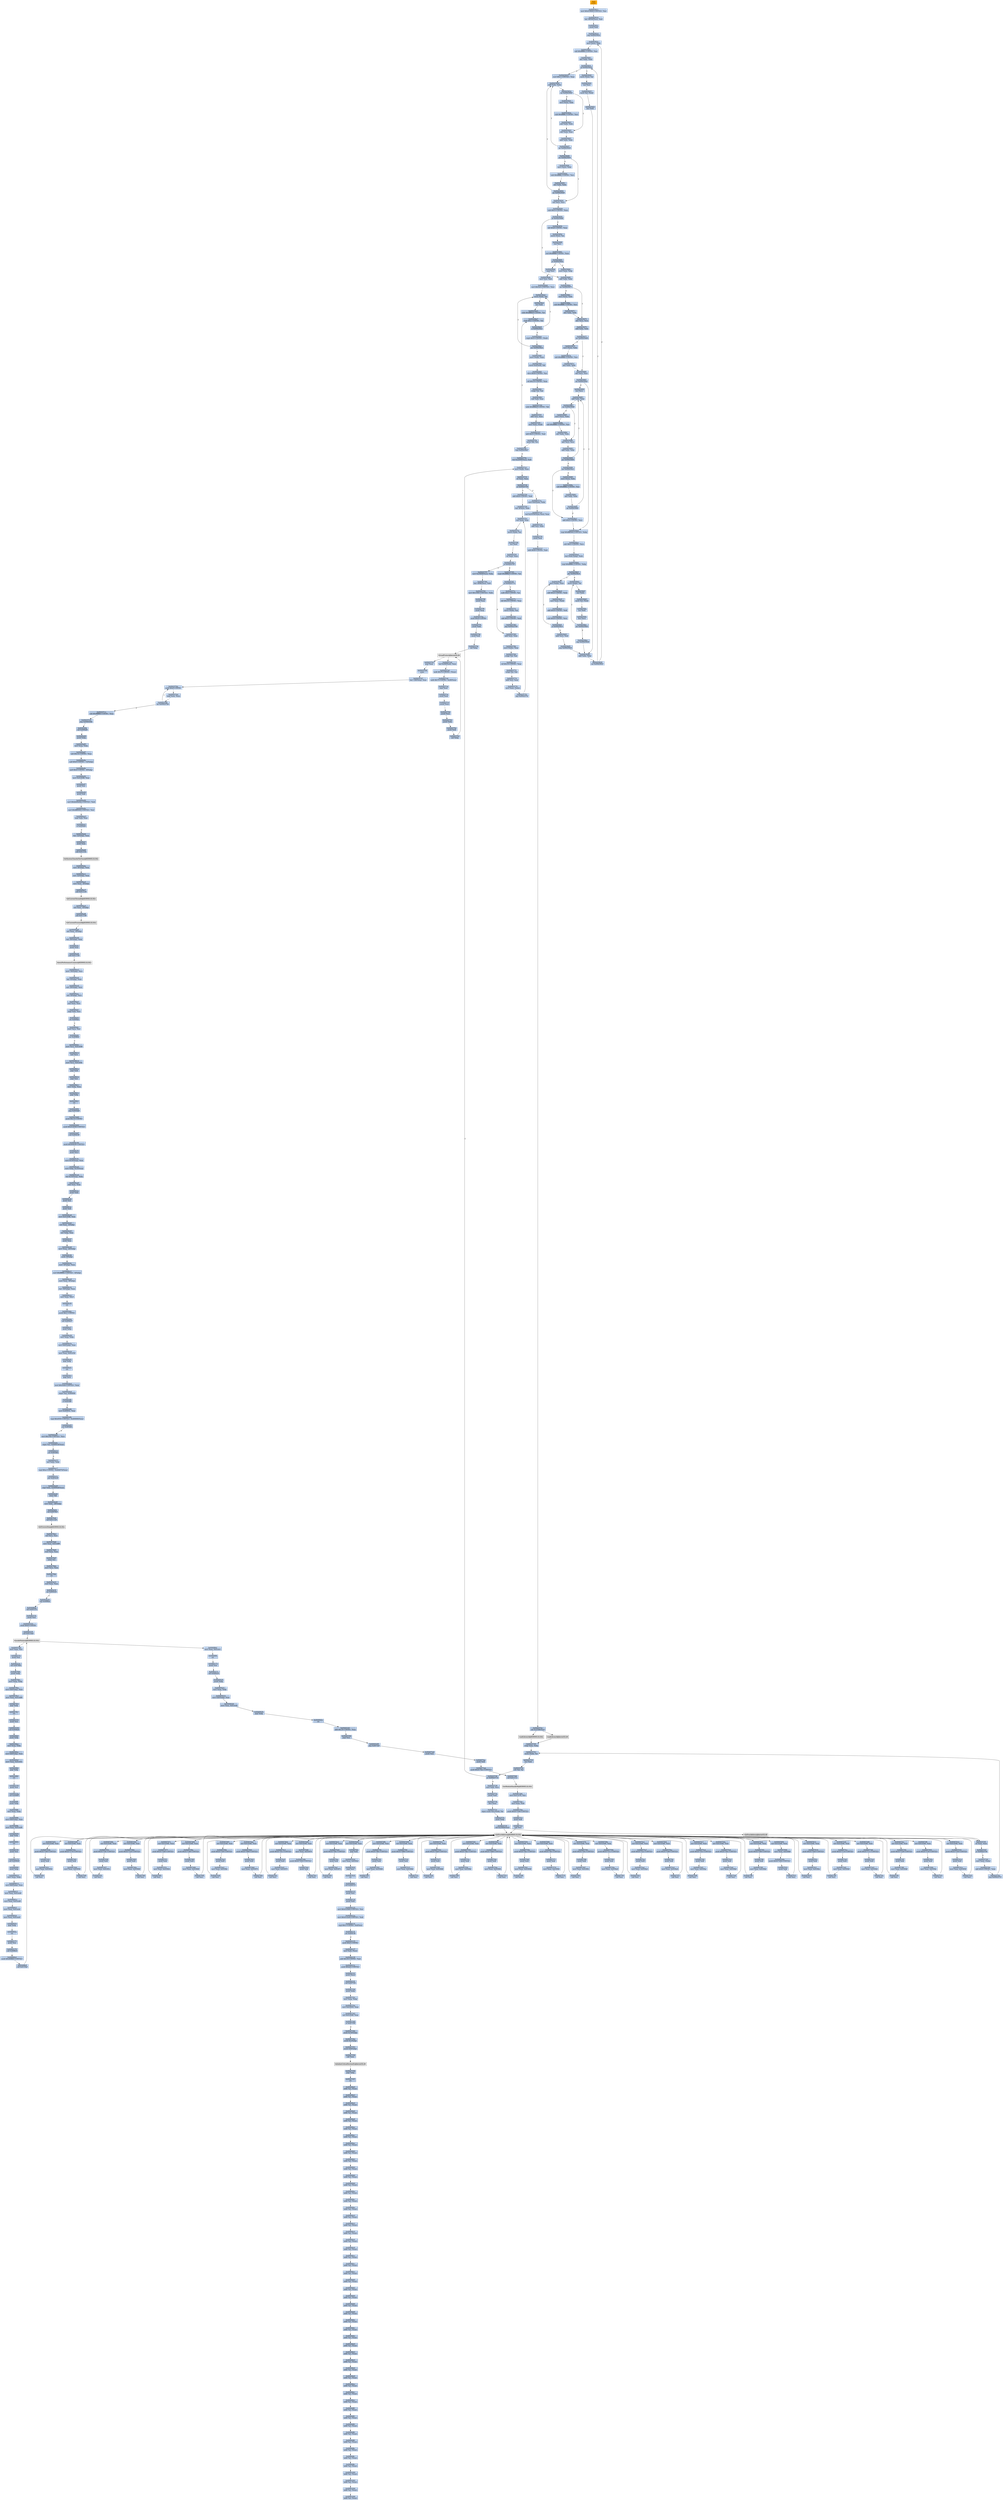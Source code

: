 digraph G {
node[shape=rectangle,style=filled,fillcolor=lightsteelblue,color=lightsteelblue]
bgcolor="transparent"
a0x00425610pusha_[label="start\npusha ",fillcolor="orange",color="lightgrey"];
a0x00425611movl_0x419000UINT32_esi[label="0x00425611\nmovl $0x419000<UINT32>, %esi"];
a0x00425616leal__98304esi__edi[label="0x00425616\nleal -98304(%esi), %edi"];
a0x0042561cpushl_edi[label="0x0042561c\npushl %edi"];
a0x0042561djmp_0x0042562a[label="0x0042561d\njmp 0x0042562a"];
a0x0042562amovl_esi__ebx[label="0x0042562a\nmovl (%esi), %ebx"];
a0x0042562csubl_0xfffffffcUINT8_esi[label="0x0042562c\nsubl $0xfffffffc<UINT8>, %esi"];
a0x0042562fadcl_ebx_ebx[label="0x0042562f\nadcl %ebx, %ebx"];
a0x00425631jb_0x00425620[label="0x00425631\njb 0x00425620"];
a0x00425620movb_esi__al[label="0x00425620\nmovb (%esi), %al"];
a0x00425622incl_esi[label="0x00425622\nincl %esi"];
a0x00425623movb_al_edi_[label="0x00425623\nmovb %al, (%edi)"];
a0x00425625incl_edi[label="0x00425625\nincl %edi"];
a0x00425626addl_ebx_ebx[label="0x00425626\naddl %ebx, %ebx"];
a0x00425628jne_0x00425631[label="0x00425628\njne 0x00425631"];
a0x00425633movl_0x1UINT32_eax[label="0x00425633\nmovl $0x1<UINT32>, %eax"];
a0x00425638addl_ebx_ebx[label="0x00425638\naddl %ebx, %ebx"];
a0x0042563ajne_0x00425643[label="0x0042563a\njne 0x00425643"];
a0x00425643adcl_eax_eax[label="0x00425643\nadcl %eax, %eax"];
a0x00425645addl_ebx_ebx[label="0x00425645\naddl %ebx, %ebx"];
a0x00425647jae_0x00425638[label="0x00425647\njae 0x00425638"];
a0x00425649jne_0x00425654[label="0x00425649\njne 0x00425654"];
a0x00425654xorl_ecx_ecx[label="0x00425654\nxorl %ecx, %ecx"];
a0x00425656subl_0x3UINT8_eax[label="0x00425656\nsubl $0x3<UINT8>, %eax"];
a0x00425659jb_0x00425668[label="0x00425659\njb 0x00425668"];
a0x0042565bshll_0x8UINT8_eax[label="0x0042565b\nshll $0x8<UINT8>, %eax"];
a0x0042565emovb_esi__al[label="0x0042565e\nmovb (%esi), %al"];
a0x00425660incl_esi[label="0x00425660\nincl %esi"];
a0x00425661xorl_0xffffffffUINT8_eax[label="0x00425661\nxorl $0xffffffff<UINT8>, %eax"];
a0x00425664je_0x004256da[label="0x00425664\nje 0x004256da"];
a0x00425666movl_eax_ebp[label="0x00425666\nmovl %eax, %ebp"];
a0x00425668addl_ebx_ebx[label="0x00425668\naddl %ebx, %ebx"];
a0x0042566ajne_0x00425673[label="0x0042566a\njne 0x00425673"];
a0x00425673adcl_ecx_ecx[label="0x00425673\nadcl %ecx, %ecx"];
a0x00425675addl_ebx_ebx[label="0x00425675\naddl %ebx, %ebx"];
a0x00425677jne_0x00425680[label="0x00425677\njne 0x00425680"];
a0x00425679movl_esi__ebx[label="0x00425679\nmovl (%esi), %ebx"];
a0x0042567bsubl_0xfffffffcUINT8_esi[label="0x0042567b\nsubl $0xfffffffc<UINT8>, %esi"];
a0x0042567eadcl_ebx_ebx[label="0x0042567e\nadcl %ebx, %ebx"];
a0x00425680adcl_ecx_ecx[label="0x00425680\nadcl %ecx, %ecx"];
a0x00425682jne_0x004256a4[label="0x00425682\njne 0x004256a4"];
a0x004256a4cmpl_0xfffff300UINT32_ebp[label="0x004256a4\ncmpl $0xfffff300<UINT32>, %ebp"];
a0x004256aaadcl_0x1UINT8_ecx[label="0x004256aa\nadcl $0x1<UINT8>, %ecx"];
a0x004256adleal_ediebp__edx[label="0x004256ad\nleal (%edi,%ebp), %edx"];
a0x004256b0cmpl_0xfffffffcUINT8_ebp[label="0x004256b0\ncmpl $0xfffffffc<UINT8>, %ebp"];
a0x004256b3jbe_0x004256c4[label="0x004256b3\njbe 0x004256c4"];
a0x004256c4movl_edx__eax[label="0x004256c4\nmovl (%edx), %eax"];
a0x004256c6addl_0x4UINT8_edx[label="0x004256c6\naddl $0x4<UINT8>, %edx"];
a0x004256c9movl_eax_edi_[label="0x004256c9\nmovl %eax, (%edi)"];
a0x004256cbaddl_0x4UINT8_edi[label="0x004256cb\naddl $0x4<UINT8>, %edi"];
a0x004256cesubl_0x4UINT8_ecx[label="0x004256ce\nsubl $0x4<UINT8>, %ecx"];
a0x004256d1ja_0x004256c4[label="0x004256d1\nja 0x004256c4"];
a0x004256d3addl_ecx_edi[label="0x004256d3\naddl %ecx, %edi"];
a0x004256d5jmp_0x00425626[label="0x004256d5\njmp 0x00425626"];
a0x00425684incl_ecx[label="0x00425684\nincl %ecx"];
a0x00425685addl_ebx_ebx[label="0x00425685\naddl %ebx, %ebx"];
a0x00425687jne_0x00425690[label="0x00425687\njne 0x00425690"];
a0x00425690adcl_ecx_ecx[label="0x00425690\nadcl %ecx, %ecx"];
a0x00425692addl_ebx_ebx[label="0x00425692\naddl %ebx, %ebx"];
a0x00425694jae_0x00425685[label="0x00425694\njae 0x00425685"];
a0x00425696jne_0x004256a1[label="0x00425696\njne 0x004256a1"];
a0x004256a1addl_0x2UINT8_ecx[label="0x004256a1\naddl $0x2<UINT8>, %ecx"];
a0x0042566cmovl_esi__ebx[label="0x0042566c\nmovl (%esi), %ebx"];
a0x0042566esubl_0xfffffffcUINT8_esi[label="0x0042566e\nsubl $0xfffffffc<UINT8>, %esi"];
a0x00425671adcl_ebx_ebx[label="0x00425671\nadcl %ebx, %ebx"];
a0x004256b5movb_edx__al[label="0x004256b5\nmovb (%edx), %al"];
a0x004256b7incl_edx[label="0x004256b7\nincl %edx"];
a0x004256b8movb_al_edi_[label="0x004256b8\nmovb %al, (%edi)"];
a0x004256baincl_edi[label="0x004256ba\nincl %edi"];
a0x004256bbdecl_ecx[label="0x004256bb\ndecl %ecx"];
a0x004256bcjne_0x004256b5[label="0x004256bc\njne 0x004256b5"];
a0x004256bejmp_0x00425626[label="0x004256be\njmp 0x00425626"];
a0x0042564bmovl_esi__ebx[label="0x0042564b\nmovl (%esi), %ebx"];
a0x0042564dsubl_0xfffffffcUINT8_esi[label="0x0042564d\nsubl $0xfffffffc<UINT8>, %esi"];
a0x00425650adcl_ebx_ebx[label="0x00425650\nadcl %ebx, %ebx"];
a0x00425652jae_0x00425638[label="0x00425652\njae 0x00425638"];
a0x00425689movl_esi__ebx[label="0x00425689\nmovl (%esi), %ebx"];
a0x0042568bsubl_0xfffffffcUINT8_esi[label="0x0042568b\nsubl $0xfffffffc<UINT8>, %esi"];
a0x0042568eadcl_ebx_ebx[label="0x0042568e\nadcl %ebx, %ebx"];
a0x00425698movl_esi__ebx[label="0x00425698\nmovl (%esi), %ebx"];
a0x0042569asubl_0xfffffffcUINT8_esi[label="0x0042569a\nsubl $0xfffffffc<UINT8>, %esi"];
a0x0042569dadcl_ebx_ebx[label="0x0042569d\nadcl %ebx, %ebx"];
a0x0042569fjae_0x00425685[label="0x0042569f\njae 0x00425685"];
a0x0042563cmovl_esi__ebx[label="0x0042563c\nmovl (%esi), %ebx"];
a0x0042563esubl_0xfffffffcUINT8_esi[label="0x0042563e\nsubl $0xfffffffc<UINT8>, %esi"];
a0x00425641adcl_ebx_ebx[label="0x00425641\nadcl %ebx, %ebx"];
a0x004256dapopl_esi[label="0x004256da\npopl %esi"];
a0x004256dbmovl_esi_edi[label="0x004256db\nmovl %esi, %edi"];
a0x004256ddmovl_0x5a5UINT32_ecx[label="0x004256dd\nmovl $0x5a5<UINT32>, %ecx"];
a0x004256e2movb_edi__al[label="0x004256e2\nmovb (%edi), %al"];
a0x004256e4incl_edi[label="0x004256e4\nincl %edi"];
a0x004256e5subb_0xffffffe8UINT8_al[label="0x004256e5\nsubb $0xffffffe8<UINT8>, %al"];
a0x004256e7cmpb_0x1UINT8_al[label="0x004256e7\ncmpb $0x1<UINT8>, %al"];
a0x004256e9ja_0x004256e2[label="0x004256e9\nja 0x004256e2"];
a0x004256ebcmpb_0x5UINT8_edi_[label="0x004256eb\ncmpb $0x5<UINT8>, (%edi)"];
a0x004256eejne_0x004256e2[label="0x004256ee\njne 0x004256e2"];
a0x004256f0movl_edi__eax[label="0x004256f0\nmovl (%edi), %eax"];
a0x004256f2movb_0x4edi__bl[label="0x004256f2\nmovb 0x4(%edi), %bl"];
a0x004256f5shrw_0x8UINT8_ax[label="0x004256f5\nshrw $0x8<UINT8>, %ax"];
a0x004256f9roll_0x10UINT8_eax[label="0x004256f9\nroll $0x10<UINT8>, %eax"];
a0x004256fcxchgb_al_ah[label="0x004256fc\nxchgb %al, %ah"];
a0x004256fesubl_edi_eax[label="0x004256fe\nsubl %edi, %eax"];
a0x00425700subb_0xffffffe8UINT8_bl[label="0x00425700\nsubb $0xffffffe8<UINT8>, %bl"];
a0x00425703addl_esi_eax[label="0x00425703\naddl %esi, %eax"];
a0x00425705movl_eax_edi_[label="0x00425705\nmovl %eax, (%edi)"];
a0x00425707addl_0x5UINT8_edi[label="0x00425707\naddl $0x5<UINT8>, %edi"];
a0x0042570amovb_bl_al[label="0x0042570a\nmovb %bl, %al"];
a0x0042570cloop_0x004256e7[label="0x0042570c\nloop 0x004256e7"];
a0x0042570eleal_0x22000esi__edi[label="0x0042570e\nleal 0x22000(%esi), %edi"];
a0x00425714movl_edi__eax[label="0x00425714\nmovl (%edi), %eax"];
a0x00425716orl_eax_eax[label="0x00425716\norl %eax, %eax"];
a0x00425718je_0x00425756[label="0x00425718\nje 0x00425756"];
a0x0042571amovl_0x4edi__ebx[label="0x0042571a\nmovl 0x4(%edi), %ebx"];
a0x0042571dleal_0x25554eaxesi__eax[label="0x0042571d\nleal 0x25554(%eax,%esi), %eax"];
a0x00425724addl_esi_ebx[label="0x00425724\naddl %esi, %ebx"];
a0x00425726pushl_eax[label="0x00425726\npushl %eax"];
a0x00425727addl_0x8UINT8_edi[label="0x00425727\naddl $0x8<UINT8>, %edi"];
a0x0042572acall_0x255f8esi_[label="0x0042572a\ncall 0x255f8(%esi)"];
LoadLibraryA_kernel32_dll[label="LoadLibraryA@kernel32.dll",fillcolor="lightgrey",color="lightgrey"];
a0x00425730xchgl_eax_ebp[label="0x00425730\nxchgl %eax, %ebp"];
a0x00425731movb_edi__al[label="0x00425731\nmovb (%edi), %al"];
a0x00425733incl_edi[label="0x00425733\nincl %edi"];
a0x00425734orb_al_al[label="0x00425734\norb %al, %al"];
a0x00425736je_0x00425714[label="0x00425736\nje 0x00425714"];
a0x00425738movl_edi_ecx[label="0x00425738\nmovl %edi, %ecx"];
a0x0042573apushl_edi[label="0x0042573a\npushl %edi"];
a0x0042573bdecl_eax[label="0x0042573b\ndecl %eax"];
a0x0042573crepnz_scasb_es_edi__al[label="0x0042573c\nrepnz scasb %es:(%edi), %al"];
a0x0042573epushl_ebp[label="0x0042573e\npushl %ebp"];
a0x0042573fcall_0x25600esi_[label="0x0042573f\ncall 0x25600(%esi)"];
GetProcAddress_kernel32_dll[label="GetProcAddress@kernel32.dll",fillcolor="lightgrey",color="lightgrey"];
a0x00425745orl_eax_eax[label="0x00425745\norl %eax, %eax"];
a0x00425747je_0x00425750[label="0x00425747\nje 0x00425750"];
a0x00425749movl_eax_ebx_[label="0x00425749\nmovl %eax, (%ebx)"];
a0x0042574baddl_0x4UINT8_ebx[label="0x0042574b\naddl $0x4<UINT8>, %ebx"];
a0x0042574ejmp_0x00425731[label="0x0042574e\njmp 0x00425731"];
GetProcAddress_KERNEL32_DLL[label="GetProcAddress@KERNEL32.DLL",fillcolor="lightgrey",color="lightgrey"];
LoadLibraryA_KERNEL32_DLL[label="LoadLibraryA@KERNEL32.DLL",fillcolor="lightgrey",color="lightgrey"];
a0x00425756addl_0x4UINT8_edi[label="0x00425756\naddl $0x4<UINT8>, %edi"];
a0x00425759leal__4esi__ebx[label="0x00425759\nleal -4(%esi), %ebx"];
a0x0042575cxorl_eax_eax[label="0x0042575c\nxorl %eax, %eax"];
a0x0042575emovb_edi__al[label="0x0042575e\nmovb (%edi), %al"];
a0x00425760incl_edi[label="0x00425760\nincl %edi"];
a0x00425761orl_eax_eax[label="0x00425761\norl %eax, %eax"];
a0x00425763je_0x00425787[label="0x00425763\nje 0x00425787"];
a0x00425765cmpb_0xffffffefUINT8_al[label="0x00425765\ncmpb $0xffffffef<UINT8>, %al"];
a0x00425767ja_0x0042577a[label="0x00425767\nja 0x0042577a"];
a0x00425769addl_eax_ebx[label="0x00425769\naddl %eax, %ebx"];
a0x0042576bmovl_ebx__eax[label="0x0042576b\nmovl (%ebx), %eax"];
a0x0042576dxchgb_al_ah[label="0x0042576d\nxchgb %al, %ah"];
a0x0042576froll_0x10UINT8_eax[label="0x0042576f\nroll $0x10<UINT8>, %eax"];
a0x00425772xchgb_al_ah[label="0x00425772\nxchgb %al, %ah"];
a0x00425774addl_esi_eax[label="0x00425774\naddl %esi, %eax"];
a0x00425776movl_eax_ebx_[label="0x00425776\nmovl %eax, (%ebx)"];
a0x00425778jmp_0x0042575c[label="0x00425778\njmp 0x0042575c"];
a0x0042577aandb_0xfUINT8_al[label="0x0042577a\nandb $0xf<UINT8>, %al"];
a0x0042577cshll_0x10UINT8_eax[label="0x0042577c\nshll $0x10<UINT8>, %eax"];
a0x0042577fmovw_edi__ax[label="0x0042577f\nmovw (%edi), %ax"];
a0x00425782addl_0x2UINT8_edi[label="0x00425782\naddl $0x2<UINT8>, %edi"];
a0x00425785jmp_0x00425769[label="0x00425785\njmp 0x00425769"];
a0x00425787movl_0x25604esi__ebp[label="0x00425787\nmovl 0x25604(%esi), %ebp"];
a0x0042578dleal__4096esi__edi[label="0x0042578d\nleal -4096(%esi), %edi"];
a0x00425793movl_0x1000UINT32_ebx[label="0x00425793\nmovl $0x1000<UINT32>, %ebx"];
a0x00425798pushl_eax[label="0x00425798\npushl %eax"];
a0x00425799pushl_esp[label="0x00425799\npushl %esp"];
a0x0042579apushl_0x4UINT8[label="0x0042579a\npushl $0x4<UINT8>"];
a0x0042579cpushl_ebx[label="0x0042579c\npushl %ebx"];
a0x0042579dpushl_edi[label="0x0042579d\npushl %edi"];
a0x0042579ecall_ebp[label="0x0042579e\ncall %ebp"];
VirtualProtect_kernel32_dll[label="VirtualProtect@kernel32.dll",fillcolor="lightgrey",color="lightgrey"];
a0x004257a0leal_0x20fedi__eax[label="0x004257a0\nleal 0x20f(%edi), %eax"];
a0x004257a6andb_0x7fUINT8_eax_[label="0x004257a6\nandb $0x7f<UINT8>, (%eax)"];
a0x004257a9andb_0x7fUINT8_0x28eax_[label="0x004257a9\nandb $0x7f<UINT8>, 0x28(%eax)"];
a0x004257adpopl_eax[label="0x004257ad\npopl %eax"];
a0x004257aepushl_eax[label="0x004257ae\npushl %eax"];
a0x004257afpushl_esp[label="0x004257af\npushl %esp"];
a0x004257b0pushl_eax[label="0x004257b0\npushl %eax"];
a0x004257b1pushl_ebx[label="0x004257b1\npushl %ebx"];
a0x004257b2pushl_edi[label="0x004257b2\npushl %edi"];
a0x004257b3call_ebp[label="0x004257b3\ncall %ebp"];
a0x004257b5popl_eax[label="0x004257b5\npopl %eax"];
a0x004257b6popa_[label="0x004257b6\npopa "];
a0x004257b7leal__128esp__eax[label="0x004257b7\nleal -128(%esp), %eax"];
a0x004257bbpushl_0x0UINT8[label="0x004257bb\npushl $0x0<UINT8>"];
a0x004257bdcmpl_eax_esp[label="0x004257bd\ncmpl %eax, %esp"];
a0x004257bfjne_0x004257bb[label="0x004257bf\njne 0x004257bb"];
a0x004257c1subl_0xffffff80UINT8_esp[label="0x004257c1\nsubl $0xffffff80<UINT8>, %esp"];
a0x004257c4jmp_0x00403f4b[label="0x004257c4\njmp 0x00403f4b"];
a0x00403f4bcall_0x409a84[label="0x00403f4b\ncall 0x409a84"];
a0x00409a84pushl_ebp[label="0x00409a84\npushl %ebp"];
a0x00409a85movl_esp_ebp[label="0x00409a85\nmovl %esp, %ebp"];
a0x00409a87subl_0x14UINT8_esp[label="0x00409a87\nsubl $0x14<UINT8>, %esp"];
a0x00409a8aandl_0x0UINT8__12ebp_[label="0x00409a8a\nandl $0x0<UINT8>, -12(%ebp)"];
a0x00409a8eandl_0x0UINT8__8ebp_[label="0x00409a8e\nandl $0x0<UINT8>, -8(%ebp)"];
a0x00409a92movl_0x41d348_eax[label="0x00409a92\nmovl 0x41d348, %eax"];
a0x00409a97pushl_esi[label="0x00409a97\npushl %esi"];
a0x00409a98pushl_edi[label="0x00409a98\npushl %edi"];
a0x00409a99movl_0xbb40e64eUINT32_edi[label="0x00409a99\nmovl $0xbb40e64e<UINT32>, %edi"];
a0x00409a9emovl_0xffff0000UINT32_esi[label="0x00409a9e\nmovl $0xffff0000<UINT32>, %esi"];
a0x00409aa3cmpl_edi_eax[label="0x00409aa3\ncmpl %edi, %eax"];
a0x00409aa5je_0x409ab4[label="0x00409aa5\nje 0x409ab4"];
a0x00409ab4leal__12ebp__eax[label="0x00409ab4\nleal -12(%ebp), %eax"];
a0x00409ab7pushl_eax[label="0x00409ab7\npushl %eax"];
a0x00409ab8call_0x41114c[label="0x00409ab8\ncall 0x41114c"];
GetSystemTimeAsFileTime_KERNEL32_DLL[label="GetSystemTimeAsFileTime@KERNEL32.DLL",fillcolor="lightgrey",color="lightgrey"];
a0x00409abemovl__8ebp__eax[label="0x00409abe\nmovl -8(%ebp), %eax"];
a0x00409ac1xorl__12ebp__eax[label="0x00409ac1\nxorl -12(%ebp), %eax"];
a0x00409ac4movl_eax__4ebp_[label="0x00409ac4\nmovl %eax, -4(%ebp)"];
a0x00409ac7call_0x411134[label="0x00409ac7\ncall 0x411134"];
GetCurrentThreadId_KERNEL32_DLL[label="GetCurrentThreadId@KERNEL32.DLL",fillcolor="lightgrey",color="lightgrey"];
a0x00409acdxorl_eax__4ebp_[label="0x00409acd\nxorl %eax, -4(%ebp)"];
a0x00409ad0call_0x411148[label="0x00409ad0\ncall 0x411148"];
GetCurrentProcessId_KERNEL32_DLL[label="GetCurrentProcessId@KERNEL32.DLL",fillcolor="lightgrey",color="lightgrey"];
a0x00409ad6xorl_eax__4ebp_[label="0x00409ad6\nxorl %eax, -4(%ebp)"];
a0x00409ad9leal__20ebp__eax[label="0x00409ad9\nleal -20(%ebp), %eax"];
a0x00409adcpushl_eax[label="0x00409adc\npushl %eax"];
a0x00409addcall_0x411144[label="0x00409add\ncall 0x411144"];
QueryPerformanceCounter_KERNEL32_DLL[label="QueryPerformanceCounter@KERNEL32.DLL",fillcolor="lightgrey",color="lightgrey"];
a0x00409ae3movl__16ebp__ecx[label="0x00409ae3\nmovl -16(%ebp), %ecx"];
a0x00409ae6leal__4ebp__eax[label="0x00409ae6\nleal -4(%ebp), %eax"];
a0x00409ae9xorl__20ebp__ecx[label="0x00409ae9\nxorl -20(%ebp), %ecx"];
a0x00409aecxorl__4ebp__ecx[label="0x00409aec\nxorl -4(%ebp), %ecx"];
a0x00409aefxorl_eax_ecx[label="0x00409aef\nxorl %eax, %ecx"];
a0x00409af1cmpl_edi_ecx[label="0x00409af1\ncmpl %edi, %ecx"];
a0x00409af3jne_0x409afc[label="0x00409af3\njne 0x409afc"];
a0x00409afctestl_ecx_esi[label="0x00409afc\ntestl %ecx, %esi"];
a0x00409afejne_0x409b0c[label="0x00409afe\njne 0x409b0c"];
a0x00409b0cmovl_ecx_0x41d348[label="0x00409b0c\nmovl %ecx, 0x41d348"];
a0x00409b12notl_ecx[label="0x00409b12\nnotl %ecx"];
a0x00409b14movl_ecx_0x41d34c[label="0x00409b14\nmovl %ecx, 0x41d34c"];
a0x00409b1apopl_edi[label="0x00409b1a\npopl %edi"];
a0x00409b1bpopl_esi[label="0x00409b1b\npopl %esi"];
a0x00409b1cmovl_ebp_esp[label="0x00409b1c\nmovl %ebp, %esp"];
a0x00409b1epopl_ebp[label="0x00409b1e\npopl %ebp"];
a0x00409b1fret[label="0x00409b1f\nret"];
a0x00403f50jmp_0x403dd0[label="0x00403f50\njmp 0x403dd0"];
a0x00403dd0pushl_0x14UINT8[label="0x00403dd0\npushl $0x14<UINT8>"];
a0x00403dd2pushl_0x41b938UINT32[label="0x00403dd2\npushl $0x41b938<UINT32>"];
a0x00403dd7call_0x404c90[label="0x00403dd7\ncall 0x404c90"];
a0x00404c90pushl_0x404cf0UINT32[label="0x00404c90\npushl $0x404cf0<UINT32>"];
a0x00404c95pushl_fs_0[label="0x00404c95\npushl %fs:0"];
a0x00404c9cmovl_0x10esp__eax[label="0x00404c9c\nmovl 0x10(%esp), %eax"];
a0x00404ca0movl_ebp_0x10esp_[label="0x00404ca0\nmovl %ebp, 0x10(%esp)"];
a0x00404ca4leal_0x10esp__ebp[label="0x00404ca4\nleal 0x10(%esp), %ebp"];
a0x00404ca8subl_eax_esp[label="0x00404ca8\nsubl %eax, %esp"];
a0x00404caapushl_ebx[label="0x00404caa\npushl %ebx"];
a0x00404cabpushl_esi[label="0x00404cab\npushl %esi"];
a0x00404cacpushl_edi[label="0x00404cac\npushl %edi"];
a0x00404cadmovl_0x41d348_eax[label="0x00404cad\nmovl 0x41d348, %eax"];
a0x00404cb2xorl_eax__4ebp_[label="0x00404cb2\nxorl %eax, -4(%ebp)"];
a0x00404cb5xorl_ebp_eax[label="0x00404cb5\nxorl %ebp, %eax"];
a0x00404cb7pushl_eax[label="0x00404cb7\npushl %eax"];
a0x00404cb8movl_esp__24ebp_[label="0x00404cb8\nmovl %esp, -24(%ebp)"];
a0x00404cbbpushl__8ebp_[label="0x00404cbb\npushl -8(%ebp)"];
a0x00404cbemovl__4ebp__eax[label="0x00404cbe\nmovl -4(%ebp), %eax"];
a0x00404cc1movl_0xfffffffeUINT32__4ebp_[label="0x00404cc1\nmovl $0xfffffffe<UINT32>, -4(%ebp)"];
a0x00404cc8movl_eax__8ebp_[label="0x00404cc8\nmovl %eax, -8(%ebp)"];
a0x00404ccbleal__16ebp__eax[label="0x00404ccb\nleal -16(%ebp), %eax"];
a0x00404ccemovl_eax_fs_0[label="0x00404cce\nmovl %eax, %fs:0"];
a0x00404cd4ret[label="0x00404cd4\nret"];
a0x00403ddcpushl_0x1UINT8[label="0x00403ddc\npushl $0x1<UINT8>"];
a0x00403ddecall_0x409a37[label="0x00403dde\ncall 0x409a37"];
a0x00409a37pushl_ebp[label="0x00409a37\npushl %ebp"];
a0x00409a38movl_esp_ebp[label="0x00409a38\nmovl %esp, %ebp"];
a0x00409a3amovl_0x8ebp__eax[label="0x00409a3a\nmovl 0x8(%ebp), %eax"];
a0x00409a3dmovl_eax_0x41e550[label="0x00409a3d\nmovl %eax, 0x41e550"];
a0x00409a42popl_ebp[label="0x00409a42\npopl %ebp"];
a0x00409a43ret[label="0x00409a43\nret"];
a0x00403de3popl_ecx[label="0x00403de3\npopl %ecx"];
a0x00403de4movl_0x5a4dUINT32_eax[label="0x00403de4\nmovl $0x5a4d<UINT32>, %eax"];
a0x00403de9cmpw_ax_0x400000[label="0x00403de9\ncmpw %ax, 0x400000"];
a0x00403df0je_0x403df6[label="0x00403df0\nje 0x403df6"];
a0x00403df6movl_0x40003c_eax[label="0x00403df6\nmovl 0x40003c, %eax"];
a0x00403dfbcmpl_0x4550UINT32_0x400000eax_[label="0x00403dfb\ncmpl $0x4550<UINT32>, 0x400000(%eax)"];
a0x00403e05jne_0x403df2[label="0x00403e05\njne 0x403df2"];
a0x00403e07movl_0x10bUINT32_ecx[label="0x00403e07\nmovl $0x10b<UINT32>, %ecx"];
a0x00403e0ccmpw_cx_0x400018eax_[label="0x00403e0c\ncmpw %cx, 0x400018(%eax)"];
a0x00403e13jne_0x403df2[label="0x00403e13\njne 0x403df2"];
a0x00403e15xorl_ebx_ebx[label="0x00403e15\nxorl %ebx, %ebx"];
a0x00403e17cmpl_0xeUINT8_0x400074eax_[label="0x00403e17\ncmpl $0xe<UINT8>, 0x400074(%eax)"];
a0x00403e1ejbe_0x403e29[label="0x00403e1e\njbe 0x403e29"];
a0x00403e20cmpl_ebx_0x4000e8eax_[label="0x00403e20\ncmpl %ebx, 0x4000e8(%eax)"];
a0x00403e26setne_bl[label="0x00403e26\nsetne %bl"];
a0x00403e29movl_ebx__28ebp_[label="0x00403e29\nmovl %ebx, -28(%ebp)"];
a0x00403e2ccall_0x4078c8[label="0x00403e2c\ncall 0x4078c8"];
a0x004078c8call_0x411120[label="0x004078c8\ncall 0x411120"];
GetProcessHeap_KERNEL32_DLL[label="GetProcessHeap@KERNEL32.DLL",fillcolor="lightgrey",color="lightgrey"];
a0x004078cexorl_ecx_ecx[label="0x004078ce\nxorl %ecx, %ecx"];
a0x004078d0movl_eax_0x41eb88[label="0x004078d0\nmovl %eax, 0x41eb88"];
a0x004078d5testl_eax_eax[label="0x004078d5\ntestl %eax, %eax"];
a0x004078d7setne_cl[label="0x004078d7\nsetne %cl"];
a0x004078damovl_ecx_eax[label="0x004078da\nmovl %ecx, %eax"];
a0x004078dcret[label="0x004078dc\nret"];
a0x00403e31testl_eax_eax[label="0x00403e31\ntestl %eax, %eax"];
a0x00403e33jne_0x403e3d[label="0x00403e33\njne 0x403e3d"];
a0x00403e3dcall_0x4088ae[label="0x00403e3d\ncall 0x4088ae"];
a0x004088aecall_0x403152[label="0x004088ae\ncall 0x403152"];
a0x00403152pushl_esi[label="0x00403152\npushl %esi"];
a0x00403153pushl_0x0UINT8[label="0x00403153\npushl $0x0<UINT8>"];
a0x00403155call_0x4110a0[label="0x00403155\ncall 0x4110a0"];
EncodePointer_KERNEL32_DLL[label="EncodePointer@KERNEL32.DLL",fillcolor="lightgrey",color="lightgrey"];
a0x0040315bmovl_eax_esi[label="0x0040315b\nmovl %eax, %esi"];
a0x0040315dpushl_esi[label="0x0040315d\npushl %esi"];
a0x0040315ecall_0x4078bb[label="0x0040315e\ncall 0x4078bb"];
a0x004078bbpushl_ebp[label="0x004078bb\npushl %ebp"];
a0x004078bcmovl_esp_ebp[label="0x004078bc\nmovl %esp, %ebp"];
a0x004078bemovl_0x8ebp__eax[label="0x004078be\nmovl 0x8(%ebp), %eax"];
a0x004078c1movl_eax_0x41eb80[label="0x004078c1\nmovl %eax, 0x41eb80"];
a0x004078c6popl_ebp[label="0x004078c6\npopl %ebp"];
a0x004078c7ret[label="0x004078c7\nret"];
a0x00403163pushl_esi[label="0x00403163\npushl %esi"];
a0x00403164call_0x404fa9[label="0x00403164\ncall 0x404fa9"];
a0x00404fa9pushl_ebp[label="0x00404fa9\npushl %ebp"];
a0x00404faamovl_esp_ebp[label="0x00404faa\nmovl %esp, %ebp"];
a0x00404facmovl_0x8ebp__eax[label="0x00404fac\nmovl 0x8(%ebp), %eax"];
a0x00404fafmovl_eax_0x41e43c[label="0x00404faf\nmovl %eax, 0x41e43c"];
a0x00404fb4popl_ebp[label="0x00404fb4\npopl %ebp"];
a0x00404fb5ret[label="0x00404fb5\nret"];
a0x00403169pushl_esi[label="0x00403169\npushl %esi"];
a0x0040316acall_0x408ff5[label="0x0040316a\ncall 0x408ff5"];
a0x00408ff5pushl_ebp[label="0x00408ff5\npushl %ebp"];
a0x00408ff6movl_esp_ebp[label="0x00408ff6\nmovl %esp, %ebp"];
a0x00408ff8movl_0x8ebp__eax[label="0x00408ff8\nmovl 0x8(%ebp), %eax"];
a0x00408ffbmovl_eax_0x41eed0[label="0x00408ffb\nmovl %eax, 0x41eed0"];
a0x00409000popl_ebp[label="0x00409000\npopl %ebp"];
a0x00409001ret[label="0x00409001\nret"];
a0x0040316fpushl_esi[label="0x0040316f\npushl %esi"];
a0x00403170call_0x40900f[label="0x00403170\ncall 0x40900f"];
a0x0040900fpushl_ebp[label="0x0040900f\npushl %ebp"];
a0x00409010movl_esp_ebp[label="0x00409010\nmovl %esp, %ebp"];
a0x00409012movl_0x8ebp__eax[label="0x00409012\nmovl 0x8(%ebp), %eax"];
a0x00409015movl_eax_0x41eed4[label="0x00409015\nmovl %eax, 0x41eed4"];
a0x0040901amovl_eax_0x41eed8[label="0x0040901a\nmovl %eax, 0x41eed8"];
a0x0040901fmovl_eax_0x41eedc[label="0x0040901f\nmovl %eax, 0x41eedc"];
a0x00409024movl_eax_0x41eee0[label="0x00409024\nmovl %eax, 0x41eee0"];
a0x00409029popl_ebp[label="0x00409029\npopl %ebp"];
a0x0040902aret[label="0x0040902a\nret"];
a0x00403175pushl_esi[label="0x00403175\npushl %esi"];
a0x00403176call_0x408fe4[label="0x00403176\ncall 0x408fe4"];
a0x00408fe4pushl_0x408fb0UINT32[label="0x00408fe4\npushl $0x408fb0<UINT32>"];
a0x00408fe9call_0x4110a0[label="0x00408fe9\ncall 0x4110a0"];
a0x00408fefmovl_eax_0x41eecc[label="0x00408fef\nmovl %eax, 0x41eecc"];
a0x00408ff4ret[label="0x00408ff4\nret"];
a0x0040317bpushl_esi[label="0x0040317b\npushl %esi"];
a0x0040317ccall_0x409220[label="0x0040317c\ncall 0x409220"];
a0x00409220pushl_ebp[label="0x00409220\npushl %ebp"];
a0x00409221movl_esp_ebp[label="0x00409221\nmovl %esp, %ebp"];
a0x00409223movl_0x8ebp__eax[label="0x00409223\nmovl 0x8(%ebp), %eax"];
a0x00409226movl_eax_0x41eee8[label="0x00409226\nmovl %eax, 0x41eee8"];
a0x0040922bpopl_ebp[label="0x0040922b\npopl %ebp"];
a0x0040922cret[label="0x0040922c\nret"];
a0x00403181addl_0x18UINT8_esp[label="0x00403181\naddl $0x18<UINT8>, %esp"];
a0x00403184popl_esi[label="0x00403184\npopl %esi"];
a0x00403185jmp_0x4073a9[label="0x00403185\njmp 0x4073a9"];
a0x004073a9pushl_esi[label="0x004073a9\npushl %esi"];
a0x004073aapushl_edi[label="0x004073aa\npushl %edi"];
a0x004073abpushl_0x417becUINT32[label="0x004073ab\npushl $0x417bec<UINT32>"];
a0x004073b0call_0x41111c[label="0x004073b0\ncall 0x41111c"];
GetModuleHandleW_KERNEL32_DLL[label="GetModuleHandleW@KERNEL32.DLL",fillcolor="lightgrey",color="lightgrey"];
a0x004073b6movl_0x411078_esi[label="0x004073b6\nmovl 0x411078, %esi"];
a0x004073bcmovl_eax_edi[label="0x004073bc\nmovl %eax, %edi"];
a0x004073bepushl_0x417c08UINT32[label="0x004073be\npushl $0x417c08<UINT32>"];
a0x004073c3pushl_edi[label="0x004073c3\npushl %edi"];
a0x004073c4call_esi[label="0x004073c4\ncall %esi"];
a0x004073c6xorl_0x41d348_eax[label="0x004073c6\nxorl 0x41d348, %eax"];
a0x004073ccpushl_0x417c14UINT32[label="0x004073cc\npushl $0x417c14<UINT32>"];
a0x004073d1pushl_edi[label="0x004073d1\npushl %edi"];
a0x004073d2movl_eax_0x41f040[label="0x004073d2\nmovl %eax, 0x41f040"];
a0x004073d7call_esi[label="0x004073d7\ncall %esi"];
a0x004073d9xorl_0x41d348_eax[label="0x004073d9\nxorl 0x41d348, %eax"];
a0x004073dfpushl_0x417c1cUINT32[label="0x004073df\npushl $0x417c1c<UINT32>"];
a0x004073e4pushl_edi[label="0x004073e4\npushl %edi"];
a0x004073e5movl_eax_0x41f044[label="0x004073e5\nmovl %eax, 0x41f044"];
a0x004073eacall_esi[label="0x004073ea\ncall %esi"];
a0x004073ecxorl_0x41d348_eax[label="0x004073ec\nxorl 0x41d348, %eax"];
a0x004073f2pushl_0x417c28UINT32[label="0x004073f2\npushl $0x417c28<UINT32>"];
a0x004073f7pushl_edi[label="0x004073f7\npushl %edi"];
a0x004073f8movl_eax_0x41f048[label="0x004073f8\nmovl %eax, 0x41f048"];
a0x004073fdcall_esi[label="0x004073fd\ncall %esi"];
a0x004073ffxorl_0x41d348_eax[label="0x004073ff\nxorl 0x41d348, %eax"];
a0x00407405pushl_0x417c34UINT32[label="0x00407405\npushl $0x417c34<UINT32>"];
a0x0040740apushl_edi[label="0x0040740a\npushl %edi"];
a0x0040740bmovl_eax_0x41f04c[label="0x0040740b\nmovl %eax, 0x41f04c"];
a0x00407410call_esi[label="0x00407410\ncall %esi"];
a0x00407412xorl_0x41d348_eax[label="0x00407412\nxorl 0x41d348, %eax"];
a0x00407418pushl_0x417c50UINT32[label="0x00407418\npushl $0x417c50<UINT32>"];
a0x0040741dpushl_edi[label="0x0040741d\npushl %edi"];
a0x0040741emovl_eax_0x41f050[label="0x0040741e\nmovl %eax, 0x41f050"];
a0x00407423call_esi[label="0x00407423\ncall %esi"];
a0x00407425xorl_0x41d348_eax[label="0x00407425\nxorl 0x41d348, %eax"];
a0x0040742bpushl_0x417c60UINT32[label="0x0040742b\npushl $0x417c60<UINT32>"];
a0x00407430pushl_edi[label="0x00407430\npushl %edi"];
a0x00407431movl_eax_0x41f054[label="0x00407431\nmovl %eax, 0x41f054"];
a0x00407436call_esi[label="0x00407436\ncall %esi"];
a0x00407438xorl_0x41d348_eax[label="0x00407438\nxorl 0x41d348, %eax"];
a0x0040743epushl_0x417c74UINT32[label="0x0040743e\npushl $0x417c74<UINT32>"];
a0x00407443pushl_edi[label="0x00407443\npushl %edi"];
a0x00407444movl_eax_0x41f058[label="0x00407444\nmovl %eax, 0x41f058"];
a0x00407449call_esi[label="0x00407449\ncall %esi"];
a0x0040744bxorl_0x41d348_eax[label="0x0040744b\nxorl 0x41d348, %eax"];
a0x00407451pushl_0x417c8cUINT32[label="0x00407451\npushl $0x417c8c<UINT32>"];
a0x00407456pushl_edi[label="0x00407456\npushl %edi"];
a0x00407457movl_eax_0x41f05c[label="0x00407457\nmovl %eax, 0x41f05c"];
a0x0040745ccall_esi[label="0x0040745c\ncall %esi"];
a0x0040745exorl_0x41d348_eax[label="0x0040745e\nxorl 0x41d348, %eax"];
a0x00407464pushl_0x417ca4UINT32[label="0x00407464\npushl $0x417ca4<UINT32>"];
a0x00407469pushl_edi[label="0x00407469\npushl %edi"];
a0x0040746amovl_eax_0x41f060[label="0x0040746a\nmovl %eax, 0x41f060"];
a0x0040746fcall_esi[label="0x0040746f\ncall %esi"];
a0x00407471xorl_0x41d348_eax[label="0x00407471\nxorl 0x41d348, %eax"];
a0x00407477pushl_0x417cb8UINT32[label="0x00407477\npushl $0x417cb8<UINT32>"];
a0x0040747cpushl_edi[label="0x0040747c\npushl %edi"];
a0x0040747dmovl_eax_0x41f064[label="0x0040747d\nmovl %eax, 0x41f064"];
a0x00407482call_esi[label="0x00407482\ncall %esi"];
a0x00407484xorl_0x41d348_eax[label="0x00407484\nxorl 0x41d348, %eax"];
a0x0040748apushl_0x417cd8UINT32[label="0x0040748a\npushl $0x417cd8<UINT32>"];
a0x0040748fpushl_edi[label="0x0040748f\npushl %edi"];
a0x00407490movl_eax_0x41f068[label="0x00407490\nmovl %eax, 0x41f068"];
a0x00407495call_esi[label="0x00407495\ncall %esi"];
a0x00407497xorl_0x41d348_eax[label="0x00407497\nxorl 0x41d348, %eax"];
a0x0040749dpushl_0x417cf0UINT32[label="0x0040749d\npushl $0x417cf0<UINT32>"];
a0x004074a2pushl_edi[label="0x004074a2\npushl %edi"];
a0x004074a3movl_eax_0x41f06c[label="0x004074a3\nmovl %eax, 0x41f06c"];
a0x004074a8call_esi[label="0x004074a8\ncall %esi"];
a0x004074aaxorl_0x41d348_eax[label="0x004074aa\nxorl 0x41d348, %eax"];
a0x004074b0pushl_0x417d08UINT32[label="0x004074b0\npushl $0x417d08<UINT32>"];
a0x004074b5pushl_edi[label="0x004074b5\npushl %edi"];
a0x004074b6movl_eax_0x41f070[label="0x004074b6\nmovl %eax, 0x41f070"];
a0x004074bbcall_esi[label="0x004074bb\ncall %esi"];
a0x004074bdxorl_0x41d348_eax[label="0x004074bd\nxorl 0x41d348, %eax"];
a0x004074c3pushl_0x417d1cUINT32[label="0x004074c3\npushl $0x417d1c<UINT32>"];
a0x004074c8pushl_edi[label="0x004074c8\npushl %edi"];
a0x004074c9movl_eax_0x41f074[label="0x004074c9\nmovl %eax, 0x41f074"];
a0x004074cecall_esi[label="0x004074ce\ncall %esi"];
a0x004074d0xorl_0x41d348_eax[label="0x004074d0\nxorl 0x41d348, %eax"];
a0x004074d6movl_eax_0x41f078[label="0x004074d6\nmovl %eax, 0x41f078"];
a0x004074dbpushl_0x417d30UINT32[label="0x004074db\npushl $0x417d30<UINT32>"];
a0x004074e0pushl_edi[label="0x004074e0\npushl %edi"];
a0x004074e1call_esi[label="0x004074e1\ncall %esi"];
a0x004074e3xorl_0x41d348_eax[label="0x004074e3\nxorl 0x41d348, %eax"];
a0x004074e9pushl_0x417d4cUINT32[label="0x004074e9\npushl $0x417d4c<UINT32>"];
a0x004074eepushl_edi[label="0x004074ee\npushl %edi"];
a0x004074efmovl_eax_0x41f07c[label="0x004074ef\nmovl %eax, 0x41f07c"];
a0x004074f4call_esi[label="0x004074f4\ncall %esi"];
a0x004074f6xorl_0x41d348_eax[label="0x004074f6\nxorl 0x41d348, %eax"];
a0x004074fcpushl_0x417d6cUINT32[label="0x004074fc\npushl $0x417d6c<UINT32>"];
a0x00407501pushl_edi[label="0x00407501\npushl %edi"];
a0x00407502movl_eax_0x41f080[label="0x00407502\nmovl %eax, 0x41f080"];
a0x00407507call_esi[label="0x00407507\ncall %esi"];
a0x00407509xorl_0x41d348_eax[label="0x00407509\nxorl 0x41d348, %eax"];
a0x0040750fpushl_0x417d88UINT32[label="0x0040750f\npushl $0x417d88<UINT32>"];
a0x00407514pushl_edi[label="0x00407514\npushl %edi"];
a0x00407515movl_eax_0x41f084[label="0x00407515\nmovl %eax, 0x41f084"];
a0x0040751acall_esi[label="0x0040751a\ncall %esi"];
a0x0040751cxorl_0x41d348_eax[label="0x0040751c\nxorl 0x41d348, %eax"];
a0x00407522pushl_0x417da8UINT32[label="0x00407522\npushl $0x417da8<UINT32>"];
a0x00407527pushl_edi[label="0x00407527\npushl %edi"];
a0x00407528movl_eax_0x41f088[label="0x00407528\nmovl %eax, 0x41f088"];
a0x0040752dcall_esi[label="0x0040752d\ncall %esi"];
a0x0040752fxorl_0x41d348_eax[label="0x0040752f\nxorl 0x41d348, %eax"];
a0x00407535pushl_0x417dbcUINT32[label="0x00407535\npushl $0x417dbc<UINT32>"];
a0x0040753apushl_edi[label="0x0040753a\npushl %edi"];
a0x0040753bmovl_eax_0x41f08c[label="0x0040753b\nmovl %eax, 0x41f08c"];
a0x00407540call_esi[label="0x00407540\ncall %esi"];
a0x00407542xorl_0x41d348_eax[label="0x00407542\nxorl 0x41d348, %eax"];
a0x00407548pushl_0x417dd8UINT32[label="0x00407548\npushl $0x417dd8<UINT32>"];
a0x0040754dpushl_edi[label="0x0040754d\npushl %edi"];
a0x0040754emovl_eax_0x41f090[label="0x0040754e\nmovl %eax, 0x41f090"];
a0x00407553call_esi[label="0x00407553\ncall %esi"];
a0x00407555xorl_0x41d348_eax[label="0x00407555\nxorl 0x41d348, %eax"];
a0x0040755bpushl_0x417decUINT32[label="0x0040755b\npushl $0x417dec<UINT32>"];
a0x00407560pushl_edi[label="0x00407560\npushl %edi"];
a0x00407561movl_eax_0x41f098[label="0x00407561\nmovl %eax, 0x41f098"];
a0x00407566call_esi[label="0x00407566\ncall %esi"];
a0x00407568xorl_0x41d348_eax[label="0x00407568\nxorl 0x41d348, %eax"];
a0x0040756epushl_0x417dfcUINT32[label="0x0040756e\npushl $0x417dfc<UINT32>"];
a0x00407573pushl_edi[label="0x00407573\npushl %edi"];
a0x00407574movl_eax_0x41f094[label="0x00407574\nmovl %eax, 0x41f094"];
a0x00407579call_esi[label="0x00407579\ncall %esi"];
a0x0040757bxorl_0x41d348_eax[label="0x0040757b\nxorl 0x41d348, %eax"];
a0x00407581pushl_0x417e0cUINT32[label="0x00407581\npushl $0x417e0c<UINT32>"];
a0x00407586pushl_edi[label="0x00407586\npushl %edi"];
a0x00407587movl_eax_0x41f09c[label="0x00407587\nmovl %eax, 0x41f09c"];
a0x0040758ccall_esi[label="0x0040758c\ncall %esi"];
a0x0040758exorl_0x41d348_eax[label="0x0040758e\nxorl 0x41d348, %eax"];
a0x00407594pushl_0x417e1cUINT32[label="0x00407594\npushl $0x417e1c<UINT32>"];
a0x00407599pushl_edi[label="0x00407599\npushl %edi"];
a0x0040759amovl_eax_0x41f0a0[label="0x0040759a\nmovl %eax, 0x41f0a0"];
a0x0040759fcall_esi[label="0x0040759f\ncall %esi"];
a0x004075a1xorl_0x41d348_eax[label="0x004075a1\nxorl 0x41d348, %eax"];
a0x004075a7pushl_0x417e2cUINT32[label="0x004075a7\npushl $0x417e2c<UINT32>"];
a0x004075acpushl_edi[label="0x004075ac\npushl %edi"];
a0x004075admovl_eax_0x41f0a4[label="0x004075ad\nmovl %eax, 0x41f0a4"];
a0x004075b2call_esi[label="0x004075b2\ncall %esi"];
a0x004075b4xorl_0x41d348_eax[label="0x004075b4\nxorl 0x41d348, %eax"];
a0x004075bapushl_0x417e48UINT32[label="0x004075ba\npushl $0x417e48<UINT32>"];
a0x004075bfpushl_edi[label="0x004075bf\npushl %edi"];
a0x004075c0movl_eax_0x41f0a8[label="0x004075c0\nmovl %eax, 0x41f0a8"];
a0x004075c5call_esi[label="0x004075c5\ncall %esi"];
a0x004075c7xorl_0x41d348_eax[label="0x004075c7\nxorl 0x41d348, %eax"];
a0x004075cdpushl_0x417e5cUINT32[label="0x004075cd\npushl $0x417e5c<UINT32>"];
a0x004075d2pushl_edi[label="0x004075d2\npushl %edi"];
a0x004075d3movl_eax_0x41f0ac[label="0x004075d3\nmovl %eax, 0x41f0ac"];
a0x004075d8call_esi[label="0x004075d8\ncall %esi"];
a0x004075daxorl_0x41d348_eax[label="0x004075da\nxorl 0x41d348, %eax"];
a0x004075e0pushl_0x417e6cUINT32[label="0x004075e0\npushl $0x417e6c<UINT32>"];
a0x004075e5pushl_edi[label="0x004075e5\npushl %edi"];
a0x004075e6movl_eax_0x41f0b0[label="0x004075e6\nmovl %eax, 0x41f0b0"];
a0x004075ebcall_esi[label="0x004075eb\ncall %esi"];
a0x004075edxorl_0x41d348_eax[label="0x004075ed\nxorl 0x41d348, %eax"];
a0x004075f3pushl_0x417e80UINT32[label="0x004075f3\npushl $0x417e80<UINT32>"];
a0x004075f8pushl_edi[label="0x004075f8\npushl %edi"];
a0x004075f9movl_eax_0x41f0b4[label="0x004075f9\nmovl %eax, 0x41f0b4"];
a0x004075fecall_esi[label="0x004075fe\ncall %esi"];
a0x00407600xorl_0x41d348_eax[label="0x00407600\nxorl 0x41d348, %eax"];
a0x00407606movl_eax_0x41f0b8[label="0x00407606\nmovl %eax, 0x41f0b8"];
a0x0040760bpushl_0x417e90UINT32[label="0x0040760b\npushl $0x417e90<UINT32>"];
a0x00407610pushl_edi[label="0x00407610\npushl %edi"];
a0x00407611call_esi[label="0x00407611\ncall %esi"];
a0x00407613xorl_0x41d348_eax[label="0x00407613\nxorl 0x41d348, %eax"];
a0x00407619pushl_0x417eb0UINT32[label="0x00407619\npushl $0x417eb0<UINT32>"];
a0x0040761epushl_edi[label="0x0040761e\npushl %edi"];
a0x0040761fmovl_eax_0x41f0bc[label="0x0040761f\nmovl %eax, 0x41f0bc"];
a0x00407624call_esi[label="0x00407624\ncall %esi"];
a0x00407626xorl_0x41d348_eax[label="0x00407626\nxorl 0x41d348, %eax"];
a0x0040762cpopl_edi[label="0x0040762c\npopl %edi"];
a0x0040762dmovl_eax_0x41f0c0[label="0x0040762d\nmovl %eax, 0x41f0c0"];
a0x00407632popl_esi[label="0x00407632\npopl %esi"];
a0x00407633ret[label="0x00407633\nret"];
a0x004088b3call_0x404123[label="0x004088b3\ncall 0x404123"];
a0x00404123pushl_esi[label="0x00404123\npushl %esi"];
a0x00404124pushl_edi[label="0x00404124\npushl %edi"];
a0x00404125movl_0x41d360UINT32_esi[label="0x00404125\nmovl $0x41d360<UINT32>, %esi"];
a0x0040412amovl_0x41e2e8UINT32_edi[label="0x0040412a\nmovl $0x41e2e8<UINT32>, %edi"];
a0x0040412fcmpl_0x1UINT8_0x4esi_[label="0x0040412f\ncmpl $0x1<UINT8>, 0x4(%esi)"];
a0x00404133jne_0x40414b[label="0x00404133\njne 0x40414b"];
a0x00404135pushl_0x0UINT8[label="0x00404135\npushl $0x0<UINT8>"];
a0x00404137movl_edi_esi_[label="0x00404137\nmovl %edi, (%esi)"];
a0x00404139addl_0x18UINT8_edi[label="0x00404139\naddl $0x18<UINT8>, %edi"];
a0x0040413cpushl_0xfa0UINT32[label="0x0040413c\npushl $0xfa0<UINT32>"];
a0x00404141pushl_esi_[label="0x00404141\npushl (%esi)"];
a0x00404143call_0x40733b[label="0x00404143\ncall 0x40733b"];
a0x0040733bpushl_ebp[label="0x0040733b\npushl %ebp"];
a0x0040733cmovl_esp_ebp[label="0x0040733c\nmovl %esp, %ebp"];
a0x0040733emovl_0x41f050_eax[label="0x0040733e\nmovl 0x41f050, %eax"];
a0x00407343xorl_0x41d348_eax[label="0x00407343\nxorl 0x41d348, %eax"];
a0x00407349je_0x407358[label="0x00407349\nje 0x407358"];
a0x0040734bpushl_0x10ebp_[label="0x0040734b\npushl 0x10(%ebp)"];
a0x0040734epushl_0xcebp_[label="0x0040734e\npushl 0xc(%ebp)"];
a0x00407351pushl_0x8ebp_[label="0x00407351\npushl 0x8(%ebp)"];
a0x00407354call_eax[label="0x00407354\ncall %eax"];
InitializeCriticalSectionEx_kernel32_dll[label="InitializeCriticalSectionEx@kernel32.dll",fillcolor="lightgrey",color="lightgrey"];
a0x00407356popl_ebp[label="0x00407356\npopl %ebp"];
a0x00407357ret[label="0x00407357\nret"];
a0x00000fa0addb_al_eax_[label="0x00000fa0\naddb %al, (%eax)"];
a0x00000fa2addb_al_eax_[label="0x00000fa2\naddb %al, (%eax)"];
a0x00000fa4addb_al_eax_[label="0x00000fa4\naddb %al, (%eax)"];
a0x00000fa6addb_al_eax_[label="0x00000fa6\naddb %al, (%eax)"];
a0x00000fa8addb_al_eax_[label="0x00000fa8\naddb %al, (%eax)"];
a0x00000faaaddb_al_eax_[label="0x00000faa\naddb %al, (%eax)"];
a0x00000facaddb_al_eax_[label="0x00000fac\naddb %al, (%eax)"];
a0x00000faeaddb_al_eax_[label="0x00000fae\naddb %al, (%eax)"];
a0x00000fb0addb_al_eax_[label="0x00000fb0\naddb %al, (%eax)"];
a0x00000fb2addb_al_eax_[label="0x00000fb2\naddb %al, (%eax)"];
a0x00000fb4addb_al_eax_[label="0x00000fb4\naddb %al, (%eax)"];
a0x00000fb6addb_al_eax_[label="0x00000fb6\naddb %al, (%eax)"];
a0x00000fb8addb_al_eax_[label="0x00000fb8\naddb %al, (%eax)"];
a0x00000fbaaddb_al_eax_[label="0x00000fba\naddb %al, (%eax)"];
a0x00000fbcaddb_al_eax_[label="0x00000fbc\naddb %al, (%eax)"];
a0x00000fbeaddb_al_eax_[label="0x00000fbe\naddb %al, (%eax)"];
a0x00000fc0addb_al_eax_[label="0x00000fc0\naddb %al, (%eax)"];
a0x00000fc2addb_al_eax_[label="0x00000fc2\naddb %al, (%eax)"];
a0x00000fc4addb_al_eax_[label="0x00000fc4\naddb %al, (%eax)"];
a0x00000fc6addb_al_eax_[label="0x00000fc6\naddb %al, (%eax)"];
a0x00000fc8addb_al_eax_[label="0x00000fc8\naddb %al, (%eax)"];
a0x00000fcaaddb_al_eax_[label="0x00000fca\naddb %al, (%eax)"];
a0x00000fccaddb_al_eax_[label="0x00000fcc\naddb %al, (%eax)"];
a0x00000fceaddb_al_eax_[label="0x00000fce\naddb %al, (%eax)"];
a0x00000fd0addb_al_eax_[label="0x00000fd0\naddb %al, (%eax)"];
a0x00000fd2addb_al_eax_[label="0x00000fd2\naddb %al, (%eax)"];
a0x00000fd4addb_al_eax_[label="0x00000fd4\naddb %al, (%eax)"];
a0x00000fd6addb_al_eax_[label="0x00000fd6\naddb %al, (%eax)"];
a0x00000fd8addb_al_eax_[label="0x00000fd8\naddb %al, (%eax)"];
a0x00000fdaaddb_al_eax_[label="0x00000fda\naddb %al, (%eax)"];
a0x00000fdcaddb_al_eax_[label="0x00000fdc\naddb %al, (%eax)"];
a0x00000fdeaddb_al_eax_[label="0x00000fde\naddb %al, (%eax)"];
a0x00000fe0addb_al_eax_[label="0x00000fe0\naddb %al, (%eax)"];
a0x00000fe2addb_al_eax_[label="0x00000fe2\naddb %al, (%eax)"];
a0x00000fe4addb_al_eax_[label="0x00000fe4\naddb %al, (%eax)"];
a0x00000fe6addb_al_eax_[label="0x00000fe6\naddb %al, (%eax)"];
a0x00000fe8addb_al_eax_[label="0x00000fe8\naddb %al, (%eax)"];
a0x00000feaaddb_al_eax_[label="0x00000fea\naddb %al, (%eax)"];
a0x00000fecaddb_al_eax_[label="0x00000fec\naddb %al, (%eax)"];
a0x00000feeaddb_al_eax_[label="0x00000fee\naddb %al, (%eax)"];
a0x00000ff0addb_al_eax_[label="0x00000ff0\naddb %al, (%eax)"];
a0x00000ff2addb_al_eax_[label="0x00000ff2\naddb %al, (%eax)"];
a0x00000ff4addb_al_eax_[label="0x00000ff4\naddb %al, (%eax)"];
a0x00000ff6addb_al_eax_[label="0x00000ff6\naddb %al, (%eax)"];
a0x00000ff8addb_al_eax_[label="0x00000ff8\naddb %al, (%eax)"];
a0x00000ffaaddb_al_eax_[label="0x00000ffa\naddb %al, (%eax)"];
a0x00000ffcaddb_al_eax_[label="0x00000ffc\naddb %al, (%eax)"];
a0x00000ffeaddb_al_eax_[label="0x00000ffe\naddb %al, (%eax)"];
a0x00001000addb_al_eax_[label="0x00001000\naddb %al, (%eax)"];
a0x00001002addb_al_eax_[label="0x00001002\naddb %al, (%eax)"];
a0x00001004addb_al_eax_[label="0x00001004\naddb %al, (%eax)"];
a0x00001006addb_al_eax_[label="0x00001006\naddb %al, (%eax)"];
a0x00425610pusha_ -> a0x00425611movl_0x419000UINT32_esi [color="#000000"];
a0x00425611movl_0x419000UINT32_esi -> a0x00425616leal__98304esi__edi [color="#000000"];
a0x00425616leal__98304esi__edi -> a0x0042561cpushl_edi [color="#000000"];
a0x0042561cpushl_edi -> a0x0042561djmp_0x0042562a [color="#000000"];
a0x0042561djmp_0x0042562a -> a0x0042562amovl_esi__ebx [color="#000000"];
a0x0042562amovl_esi__ebx -> a0x0042562csubl_0xfffffffcUINT8_esi [color="#000000"];
a0x0042562csubl_0xfffffffcUINT8_esi -> a0x0042562fadcl_ebx_ebx [color="#000000"];
a0x0042562fadcl_ebx_ebx -> a0x00425631jb_0x00425620 [color="#000000"];
a0x00425631jb_0x00425620 -> a0x00425620movb_esi__al [color="#000000",label="T"];
a0x00425620movb_esi__al -> a0x00425622incl_esi [color="#000000"];
a0x00425622incl_esi -> a0x00425623movb_al_edi_ [color="#000000"];
a0x00425623movb_al_edi_ -> a0x00425625incl_edi [color="#000000"];
a0x00425625incl_edi -> a0x00425626addl_ebx_ebx [color="#000000"];
a0x00425626addl_ebx_ebx -> a0x00425628jne_0x00425631 [color="#000000"];
a0x00425628jne_0x00425631 -> a0x00425631jb_0x00425620 [color="#000000",label="T"];
a0x00425631jb_0x00425620 -> a0x00425633movl_0x1UINT32_eax [color="#000000",label="F"];
a0x00425633movl_0x1UINT32_eax -> a0x00425638addl_ebx_ebx [color="#000000"];
a0x00425638addl_ebx_ebx -> a0x0042563ajne_0x00425643 [color="#000000"];
a0x0042563ajne_0x00425643 -> a0x00425643adcl_eax_eax [color="#000000",label="T"];
a0x00425643adcl_eax_eax -> a0x00425645addl_ebx_ebx [color="#000000"];
a0x00425645addl_ebx_ebx -> a0x00425647jae_0x00425638 [color="#000000"];
a0x00425647jae_0x00425638 -> a0x00425649jne_0x00425654 [color="#000000",label="F"];
a0x00425649jne_0x00425654 -> a0x00425654xorl_ecx_ecx [color="#000000",label="T"];
a0x00425654xorl_ecx_ecx -> a0x00425656subl_0x3UINT8_eax [color="#000000"];
a0x00425656subl_0x3UINT8_eax -> a0x00425659jb_0x00425668 [color="#000000"];
a0x00425659jb_0x00425668 -> a0x0042565bshll_0x8UINT8_eax [color="#000000",label="F"];
a0x0042565bshll_0x8UINT8_eax -> a0x0042565emovb_esi__al [color="#000000"];
a0x0042565emovb_esi__al -> a0x00425660incl_esi [color="#000000"];
a0x00425660incl_esi -> a0x00425661xorl_0xffffffffUINT8_eax [color="#000000"];
a0x00425661xorl_0xffffffffUINT8_eax -> a0x00425664je_0x004256da [color="#000000"];
a0x00425664je_0x004256da -> a0x00425666movl_eax_ebp [color="#000000",label="F"];
a0x00425666movl_eax_ebp -> a0x00425668addl_ebx_ebx [color="#000000"];
a0x00425668addl_ebx_ebx -> a0x0042566ajne_0x00425673 [color="#000000"];
a0x0042566ajne_0x00425673 -> a0x00425673adcl_ecx_ecx [color="#000000",label="T"];
a0x00425673adcl_ecx_ecx -> a0x00425675addl_ebx_ebx [color="#000000"];
a0x00425675addl_ebx_ebx -> a0x00425677jne_0x00425680 [color="#000000"];
a0x00425677jne_0x00425680 -> a0x00425679movl_esi__ebx [color="#000000",label="F"];
a0x00425679movl_esi__ebx -> a0x0042567bsubl_0xfffffffcUINT8_esi [color="#000000"];
a0x0042567bsubl_0xfffffffcUINT8_esi -> a0x0042567eadcl_ebx_ebx [color="#000000"];
a0x0042567eadcl_ebx_ebx -> a0x00425680adcl_ecx_ecx [color="#000000"];
a0x00425680adcl_ecx_ecx -> a0x00425682jne_0x004256a4 [color="#000000"];
a0x00425682jne_0x004256a4 -> a0x004256a4cmpl_0xfffff300UINT32_ebp [color="#000000",label="T"];
a0x004256a4cmpl_0xfffff300UINT32_ebp -> a0x004256aaadcl_0x1UINT8_ecx [color="#000000"];
a0x004256aaadcl_0x1UINT8_ecx -> a0x004256adleal_ediebp__edx [color="#000000"];
a0x004256adleal_ediebp__edx -> a0x004256b0cmpl_0xfffffffcUINT8_ebp [color="#000000"];
a0x004256b0cmpl_0xfffffffcUINT8_ebp -> a0x004256b3jbe_0x004256c4 [color="#000000"];
a0x004256b3jbe_0x004256c4 -> a0x004256c4movl_edx__eax [color="#000000",label="T"];
a0x004256c4movl_edx__eax -> a0x004256c6addl_0x4UINT8_edx [color="#000000"];
a0x004256c6addl_0x4UINT8_edx -> a0x004256c9movl_eax_edi_ [color="#000000"];
a0x004256c9movl_eax_edi_ -> a0x004256cbaddl_0x4UINT8_edi [color="#000000"];
a0x004256cbaddl_0x4UINT8_edi -> a0x004256cesubl_0x4UINT8_ecx [color="#000000"];
a0x004256cesubl_0x4UINT8_ecx -> a0x004256d1ja_0x004256c4 [color="#000000"];
a0x004256d1ja_0x004256c4 -> a0x004256d3addl_ecx_edi [color="#000000",label="F"];
a0x004256d3addl_ecx_edi -> a0x004256d5jmp_0x00425626 [color="#000000"];
a0x004256d5jmp_0x00425626 -> a0x00425626addl_ebx_ebx [color="#000000"];
a0x00425677jne_0x00425680 -> a0x00425680adcl_ecx_ecx [color="#000000",label="T"];
a0x00425682jne_0x004256a4 -> a0x00425684incl_ecx [color="#000000",label="F"];
a0x00425684incl_ecx -> a0x00425685addl_ebx_ebx [color="#000000"];
a0x00425685addl_ebx_ebx -> a0x00425687jne_0x00425690 [color="#000000"];
a0x00425687jne_0x00425690 -> a0x00425690adcl_ecx_ecx [color="#000000",label="T"];
a0x00425690adcl_ecx_ecx -> a0x00425692addl_ebx_ebx [color="#000000"];
a0x00425692addl_ebx_ebx -> a0x00425694jae_0x00425685 [color="#000000"];
a0x00425694jae_0x00425685 -> a0x00425696jne_0x004256a1 [color="#000000",label="F"];
a0x00425696jne_0x004256a1 -> a0x004256a1addl_0x2UINT8_ecx [color="#000000",label="T"];
a0x004256a1addl_0x2UINT8_ecx -> a0x004256a4cmpl_0xfffff300UINT32_ebp [color="#000000"];
a0x004256d1ja_0x004256c4 -> a0x004256c4movl_edx__eax [color="#000000",label="T"];
a0x00425659jb_0x00425668 -> a0x00425668addl_ebx_ebx [color="#000000",label="T"];
a0x00425628jne_0x00425631 -> a0x0042562amovl_esi__ebx [color="#000000",label="F"];
a0x0042566ajne_0x00425673 -> a0x0042566cmovl_esi__ebx [color="#000000",label="F"];
a0x0042566cmovl_esi__ebx -> a0x0042566esubl_0xfffffffcUINT8_esi [color="#000000"];
a0x0042566esubl_0xfffffffcUINT8_esi -> a0x00425671adcl_ebx_ebx [color="#000000"];
a0x00425671adcl_ebx_ebx -> a0x00425673adcl_ecx_ecx [color="#000000"];
a0x004256b3jbe_0x004256c4 -> a0x004256b5movb_edx__al [color="#000000",label="F"];
a0x004256b5movb_edx__al -> a0x004256b7incl_edx [color="#000000"];
a0x004256b7incl_edx -> a0x004256b8movb_al_edi_ [color="#000000"];
a0x004256b8movb_al_edi_ -> a0x004256baincl_edi [color="#000000"];
a0x004256baincl_edi -> a0x004256bbdecl_ecx [color="#000000"];
a0x004256bbdecl_ecx -> a0x004256bcjne_0x004256b5 [color="#000000"];
a0x004256bcjne_0x004256b5 -> a0x004256b5movb_edx__al [color="#000000",label="T"];
a0x004256bcjne_0x004256b5 -> a0x004256bejmp_0x00425626 [color="#000000",label="F"];
a0x004256bejmp_0x00425626 -> a0x00425626addl_ebx_ebx [color="#000000"];
a0x00425694jae_0x00425685 -> a0x00425685addl_ebx_ebx [color="#000000",label="T"];
a0x00425649jne_0x00425654 -> a0x0042564bmovl_esi__ebx [color="#000000",label="F"];
a0x0042564bmovl_esi__ebx -> a0x0042564dsubl_0xfffffffcUINT8_esi [color="#000000"];
a0x0042564dsubl_0xfffffffcUINT8_esi -> a0x00425650adcl_ebx_ebx [color="#000000"];
a0x00425650adcl_ebx_ebx -> a0x00425652jae_0x00425638 [color="#000000"];
a0x00425652jae_0x00425638 -> a0x00425654xorl_ecx_ecx [color="#000000",label="F"];
a0x00425687jne_0x00425690 -> a0x00425689movl_esi__ebx [color="#000000",label="F"];
a0x00425689movl_esi__ebx -> a0x0042568bsubl_0xfffffffcUINT8_esi [color="#000000"];
a0x0042568bsubl_0xfffffffcUINT8_esi -> a0x0042568eadcl_ebx_ebx [color="#000000"];
a0x0042568eadcl_ebx_ebx -> a0x00425690adcl_ecx_ecx [color="#000000"];
a0x00425647jae_0x00425638 -> a0x00425638addl_ebx_ebx [color="#000000",label="T"];
a0x00425696jne_0x004256a1 -> a0x00425698movl_esi__ebx [color="#000000",label="F"];
a0x00425698movl_esi__ebx -> a0x0042569asubl_0xfffffffcUINT8_esi [color="#000000"];
a0x0042569asubl_0xfffffffcUINT8_esi -> a0x0042569dadcl_ebx_ebx [color="#000000"];
a0x0042569dadcl_ebx_ebx -> a0x0042569fjae_0x00425685 [color="#000000"];
a0x0042569fjae_0x00425685 -> a0x00425685addl_ebx_ebx [color="#000000",label="T"];
a0x00425652jae_0x00425638 -> a0x00425638addl_ebx_ebx [color="#000000",label="T"];
a0x0042569fjae_0x00425685 -> a0x004256a1addl_0x2UINT8_ecx [color="#000000",label="F"];
a0x0042563ajne_0x00425643 -> a0x0042563cmovl_esi__ebx [color="#000000",label="F"];
a0x0042563cmovl_esi__ebx -> a0x0042563esubl_0xfffffffcUINT8_esi [color="#000000"];
a0x0042563esubl_0xfffffffcUINT8_esi -> a0x00425641adcl_ebx_ebx [color="#000000"];
a0x00425641adcl_ebx_ebx -> a0x00425643adcl_eax_eax [color="#000000"];
a0x00425664je_0x004256da -> a0x004256dapopl_esi [color="#000000",label="T"];
a0x004256dapopl_esi -> a0x004256dbmovl_esi_edi [color="#000000"];
a0x004256dbmovl_esi_edi -> a0x004256ddmovl_0x5a5UINT32_ecx [color="#000000"];
a0x004256ddmovl_0x5a5UINT32_ecx -> a0x004256e2movb_edi__al [color="#000000"];
a0x004256e2movb_edi__al -> a0x004256e4incl_edi [color="#000000"];
a0x004256e4incl_edi -> a0x004256e5subb_0xffffffe8UINT8_al [color="#000000"];
a0x004256e5subb_0xffffffe8UINT8_al -> a0x004256e7cmpb_0x1UINT8_al [color="#000000"];
a0x004256e7cmpb_0x1UINT8_al -> a0x004256e9ja_0x004256e2 [color="#000000"];
a0x004256e9ja_0x004256e2 -> a0x004256e2movb_edi__al [color="#000000",label="T"];
a0x004256e9ja_0x004256e2 -> a0x004256ebcmpb_0x5UINT8_edi_ [color="#000000",label="F"];
a0x004256ebcmpb_0x5UINT8_edi_ -> a0x004256eejne_0x004256e2 [color="#000000"];
a0x004256eejne_0x004256e2 -> a0x004256f0movl_edi__eax [color="#000000",label="F"];
a0x004256f0movl_edi__eax -> a0x004256f2movb_0x4edi__bl [color="#000000"];
a0x004256f2movb_0x4edi__bl -> a0x004256f5shrw_0x8UINT8_ax [color="#000000"];
a0x004256f5shrw_0x8UINT8_ax -> a0x004256f9roll_0x10UINT8_eax [color="#000000"];
a0x004256f9roll_0x10UINT8_eax -> a0x004256fcxchgb_al_ah [color="#000000"];
a0x004256fcxchgb_al_ah -> a0x004256fesubl_edi_eax [color="#000000"];
a0x004256fesubl_edi_eax -> a0x00425700subb_0xffffffe8UINT8_bl [color="#000000"];
a0x00425700subb_0xffffffe8UINT8_bl -> a0x00425703addl_esi_eax [color="#000000"];
a0x00425703addl_esi_eax -> a0x00425705movl_eax_edi_ [color="#000000"];
a0x00425705movl_eax_edi_ -> a0x00425707addl_0x5UINT8_edi [color="#000000"];
a0x00425707addl_0x5UINT8_edi -> a0x0042570amovb_bl_al [color="#000000"];
a0x0042570amovb_bl_al -> a0x0042570cloop_0x004256e7 [color="#000000"];
a0x0042570cloop_0x004256e7 -> a0x004256e7cmpb_0x1UINT8_al [color="#000000",label="T"];
a0x004256eejne_0x004256e2 -> a0x004256e2movb_edi__al [color="#000000",label="T"];
a0x0042570cloop_0x004256e7 -> a0x0042570eleal_0x22000esi__edi [color="#000000",label="F"];
a0x0042570eleal_0x22000esi__edi -> a0x00425714movl_edi__eax [color="#000000"];
a0x00425714movl_edi__eax -> a0x00425716orl_eax_eax [color="#000000"];
a0x00425716orl_eax_eax -> a0x00425718je_0x00425756 [color="#000000"];
a0x00425718je_0x00425756 -> a0x0042571amovl_0x4edi__ebx [color="#000000",label="F"];
a0x0042571amovl_0x4edi__ebx -> a0x0042571dleal_0x25554eaxesi__eax [color="#000000"];
a0x0042571dleal_0x25554eaxesi__eax -> a0x00425724addl_esi_ebx [color="#000000"];
a0x00425724addl_esi_ebx -> a0x00425726pushl_eax [color="#000000"];
a0x00425726pushl_eax -> a0x00425727addl_0x8UINT8_edi [color="#000000"];
a0x00425727addl_0x8UINT8_edi -> a0x0042572acall_0x255f8esi_ [color="#000000"];
a0x0042572acall_0x255f8esi_ -> LoadLibraryA_kernel32_dll [color="#000000"];
LoadLibraryA_kernel32_dll -> a0x00425730xchgl_eax_ebp [color="#000000"];
a0x00425730xchgl_eax_ebp -> a0x00425731movb_edi__al [color="#000000"];
a0x00425731movb_edi__al -> a0x00425733incl_edi [color="#000000"];
a0x00425733incl_edi -> a0x00425734orb_al_al [color="#000000"];
a0x00425734orb_al_al -> a0x00425736je_0x00425714 [color="#000000"];
a0x00425736je_0x00425714 -> a0x00425738movl_edi_ecx [color="#000000",label="F"];
a0x00425738movl_edi_ecx -> a0x0042573apushl_edi [color="#000000"];
a0x0042573apushl_edi -> a0x0042573bdecl_eax [color="#000000"];
a0x0042573bdecl_eax -> a0x0042573crepnz_scasb_es_edi__al [color="#000000"];
a0x0042573crepnz_scasb_es_edi__al -> a0x0042573epushl_ebp [color="#000000"];
a0x0042573epushl_ebp -> a0x0042573fcall_0x25600esi_ [color="#000000"];
a0x0042573fcall_0x25600esi_ -> GetProcAddress_kernel32_dll [color="#000000"];
GetProcAddress_kernel32_dll -> a0x00425745orl_eax_eax [color="#000000"];
a0x00425745orl_eax_eax -> a0x00425747je_0x00425750 [color="#000000"];
a0x00425747je_0x00425750 -> a0x00425749movl_eax_ebx_ [color="#000000",label="F"];
a0x00425749movl_eax_ebx_ -> a0x0042574baddl_0x4UINT8_ebx [color="#000000"];
a0x0042574baddl_0x4UINT8_ebx -> a0x0042574ejmp_0x00425731 [color="#000000"];
a0x0042574ejmp_0x00425731 -> a0x00425731movb_edi__al [color="#000000"];
a0x0042573fcall_0x25600esi_ -> GetProcAddress_KERNEL32_DLL [color="#000000"];
GetProcAddress_KERNEL32_DLL -> a0x00425745orl_eax_eax [color="#000000"];
a0x00425736je_0x00425714 -> a0x00425714movl_edi__eax [color="#000000",label="T"];
a0x0042572acall_0x255f8esi_ -> LoadLibraryA_KERNEL32_DLL [color="#000000"];
LoadLibraryA_KERNEL32_DLL -> a0x00425730xchgl_eax_ebp [color="#000000"];
a0x00425718je_0x00425756 -> a0x00425756addl_0x4UINT8_edi [color="#000000",label="T"];
a0x00425756addl_0x4UINT8_edi -> a0x00425759leal__4esi__ebx [color="#000000"];
a0x00425759leal__4esi__ebx -> a0x0042575cxorl_eax_eax [color="#000000"];
a0x0042575cxorl_eax_eax -> a0x0042575emovb_edi__al [color="#000000"];
a0x0042575emovb_edi__al -> a0x00425760incl_edi [color="#000000"];
a0x00425760incl_edi -> a0x00425761orl_eax_eax [color="#000000"];
a0x00425761orl_eax_eax -> a0x00425763je_0x00425787 [color="#000000"];
a0x00425763je_0x00425787 -> a0x00425765cmpb_0xffffffefUINT8_al [color="#000000",label="F"];
a0x00425765cmpb_0xffffffefUINT8_al -> a0x00425767ja_0x0042577a [color="#000000"];
a0x00425767ja_0x0042577a -> a0x00425769addl_eax_ebx [color="#000000",label="F"];
a0x00425769addl_eax_ebx -> a0x0042576bmovl_ebx__eax [color="#000000"];
a0x0042576bmovl_ebx__eax -> a0x0042576dxchgb_al_ah [color="#000000"];
a0x0042576dxchgb_al_ah -> a0x0042576froll_0x10UINT8_eax [color="#000000"];
a0x0042576froll_0x10UINT8_eax -> a0x00425772xchgb_al_ah [color="#000000"];
a0x00425772xchgb_al_ah -> a0x00425774addl_esi_eax [color="#000000"];
a0x00425774addl_esi_eax -> a0x00425776movl_eax_ebx_ [color="#000000"];
a0x00425776movl_eax_ebx_ -> a0x00425778jmp_0x0042575c [color="#000000"];
a0x00425778jmp_0x0042575c -> a0x0042575cxorl_eax_eax [color="#000000"];
a0x00425767ja_0x0042577a -> a0x0042577aandb_0xfUINT8_al [color="#000000",label="T"];
a0x0042577aandb_0xfUINT8_al -> a0x0042577cshll_0x10UINT8_eax [color="#000000"];
a0x0042577cshll_0x10UINT8_eax -> a0x0042577fmovw_edi__ax [color="#000000"];
a0x0042577fmovw_edi__ax -> a0x00425782addl_0x2UINT8_edi [color="#000000"];
a0x00425782addl_0x2UINT8_edi -> a0x00425785jmp_0x00425769 [color="#000000"];
a0x00425785jmp_0x00425769 -> a0x00425769addl_eax_ebx [color="#000000"];
a0x00425763je_0x00425787 -> a0x00425787movl_0x25604esi__ebp [color="#000000",label="T"];
a0x00425787movl_0x25604esi__ebp -> a0x0042578dleal__4096esi__edi [color="#000000"];
a0x0042578dleal__4096esi__edi -> a0x00425793movl_0x1000UINT32_ebx [color="#000000"];
a0x00425793movl_0x1000UINT32_ebx -> a0x00425798pushl_eax [color="#000000"];
a0x00425798pushl_eax -> a0x00425799pushl_esp [color="#000000"];
a0x00425799pushl_esp -> a0x0042579apushl_0x4UINT8 [color="#000000"];
a0x0042579apushl_0x4UINT8 -> a0x0042579cpushl_ebx [color="#000000"];
a0x0042579cpushl_ebx -> a0x0042579dpushl_edi [color="#000000"];
a0x0042579dpushl_edi -> a0x0042579ecall_ebp [color="#000000"];
a0x0042579ecall_ebp -> VirtualProtect_kernel32_dll [color="#000000"];
VirtualProtect_kernel32_dll -> a0x004257a0leal_0x20fedi__eax [color="#000000"];
a0x004257a0leal_0x20fedi__eax -> a0x004257a6andb_0x7fUINT8_eax_ [color="#000000"];
a0x004257a6andb_0x7fUINT8_eax_ -> a0x004257a9andb_0x7fUINT8_0x28eax_ [color="#000000"];
a0x004257a9andb_0x7fUINT8_0x28eax_ -> a0x004257adpopl_eax [color="#000000"];
a0x004257adpopl_eax -> a0x004257aepushl_eax [color="#000000"];
a0x004257aepushl_eax -> a0x004257afpushl_esp [color="#000000"];
a0x004257afpushl_esp -> a0x004257b0pushl_eax [color="#000000"];
a0x004257b0pushl_eax -> a0x004257b1pushl_ebx [color="#000000"];
a0x004257b1pushl_ebx -> a0x004257b2pushl_edi [color="#000000"];
a0x004257b2pushl_edi -> a0x004257b3call_ebp [color="#000000"];
a0x004257b3call_ebp -> VirtualProtect_kernel32_dll [color="#000000"];
VirtualProtect_kernel32_dll -> a0x004257b5popl_eax [color="#000000"];
a0x004257b5popl_eax -> a0x004257b6popa_ [color="#000000"];
a0x004257b6popa_ -> a0x004257b7leal__128esp__eax [color="#000000"];
a0x004257b7leal__128esp__eax -> a0x004257bbpushl_0x0UINT8 [color="#000000"];
a0x004257bbpushl_0x0UINT8 -> a0x004257bdcmpl_eax_esp [color="#000000"];
a0x004257bdcmpl_eax_esp -> a0x004257bfjne_0x004257bb [color="#000000"];
a0x004257bfjne_0x004257bb -> a0x004257bbpushl_0x0UINT8 [color="#000000",label="T"];
a0x004257bfjne_0x004257bb -> a0x004257c1subl_0xffffff80UINT8_esp [color="#000000",label="F"];
a0x004257c1subl_0xffffff80UINT8_esp -> a0x004257c4jmp_0x00403f4b [color="#000000"];
a0x004257c4jmp_0x00403f4b -> a0x00403f4bcall_0x409a84 [color="#000000"];
a0x00403f4bcall_0x409a84 -> a0x00409a84pushl_ebp [color="#000000"];
a0x00409a84pushl_ebp -> a0x00409a85movl_esp_ebp [color="#000000"];
a0x00409a85movl_esp_ebp -> a0x00409a87subl_0x14UINT8_esp [color="#000000"];
a0x00409a87subl_0x14UINT8_esp -> a0x00409a8aandl_0x0UINT8__12ebp_ [color="#000000"];
a0x00409a8aandl_0x0UINT8__12ebp_ -> a0x00409a8eandl_0x0UINT8__8ebp_ [color="#000000"];
a0x00409a8eandl_0x0UINT8__8ebp_ -> a0x00409a92movl_0x41d348_eax [color="#000000"];
a0x00409a92movl_0x41d348_eax -> a0x00409a97pushl_esi [color="#000000"];
a0x00409a97pushl_esi -> a0x00409a98pushl_edi [color="#000000"];
a0x00409a98pushl_edi -> a0x00409a99movl_0xbb40e64eUINT32_edi [color="#000000"];
a0x00409a99movl_0xbb40e64eUINT32_edi -> a0x00409a9emovl_0xffff0000UINT32_esi [color="#000000"];
a0x00409a9emovl_0xffff0000UINT32_esi -> a0x00409aa3cmpl_edi_eax [color="#000000"];
a0x00409aa3cmpl_edi_eax -> a0x00409aa5je_0x409ab4 [color="#000000"];
a0x00409aa5je_0x409ab4 -> a0x00409ab4leal__12ebp__eax [color="#000000",label="T"];
a0x00409ab4leal__12ebp__eax -> a0x00409ab7pushl_eax [color="#000000"];
a0x00409ab7pushl_eax -> a0x00409ab8call_0x41114c [color="#000000"];
a0x00409ab8call_0x41114c -> GetSystemTimeAsFileTime_KERNEL32_DLL [color="#000000"];
GetSystemTimeAsFileTime_KERNEL32_DLL -> a0x00409abemovl__8ebp__eax [color="#000000"];
a0x00409abemovl__8ebp__eax -> a0x00409ac1xorl__12ebp__eax [color="#000000"];
a0x00409ac1xorl__12ebp__eax -> a0x00409ac4movl_eax__4ebp_ [color="#000000"];
a0x00409ac4movl_eax__4ebp_ -> a0x00409ac7call_0x411134 [color="#000000"];
a0x00409ac7call_0x411134 -> GetCurrentThreadId_KERNEL32_DLL [color="#000000"];
GetCurrentThreadId_KERNEL32_DLL -> a0x00409acdxorl_eax__4ebp_ [color="#000000"];
a0x00409acdxorl_eax__4ebp_ -> a0x00409ad0call_0x411148 [color="#000000"];
a0x00409ad0call_0x411148 -> GetCurrentProcessId_KERNEL32_DLL [color="#000000"];
GetCurrentProcessId_KERNEL32_DLL -> a0x00409ad6xorl_eax__4ebp_ [color="#000000"];
a0x00409ad6xorl_eax__4ebp_ -> a0x00409ad9leal__20ebp__eax [color="#000000"];
a0x00409ad9leal__20ebp__eax -> a0x00409adcpushl_eax [color="#000000"];
a0x00409adcpushl_eax -> a0x00409addcall_0x411144 [color="#000000"];
a0x00409addcall_0x411144 -> QueryPerformanceCounter_KERNEL32_DLL [color="#000000"];
QueryPerformanceCounter_KERNEL32_DLL -> a0x00409ae3movl__16ebp__ecx [color="#000000"];
a0x00409ae3movl__16ebp__ecx -> a0x00409ae6leal__4ebp__eax [color="#000000"];
a0x00409ae6leal__4ebp__eax -> a0x00409ae9xorl__20ebp__ecx [color="#000000"];
a0x00409ae9xorl__20ebp__ecx -> a0x00409aecxorl__4ebp__ecx [color="#000000"];
a0x00409aecxorl__4ebp__ecx -> a0x00409aefxorl_eax_ecx [color="#000000"];
a0x00409aefxorl_eax_ecx -> a0x00409af1cmpl_edi_ecx [color="#000000"];
a0x00409af1cmpl_edi_ecx -> a0x00409af3jne_0x409afc [color="#000000"];
a0x00409af3jne_0x409afc -> a0x00409afctestl_ecx_esi [color="#000000",label="T"];
a0x00409afctestl_ecx_esi -> a0x00409afejne_0x409b0c [color="#000000"];
a0x00409afejne_0x409b0c -> a0x00409b0cmovl_ecx_0x41d348 [color="#000000",label="T"];
a0x00409b0cmovl_ecx_0x41d348 -> a0x00409b12notl_ecx [color="#000000"];
a0x00409b12notl_ecx -> a0x00409b14movl_ecx_0x41d34c [color="#000000"];
a0x00409b14movl_ecx_0x41d34c -> a0x00409b1apopl_edi [color="#000000"];
a0x00409b1apopl_edi -> a0x00409b1bpopl_esi [color="#000000"];
a0x00409b1bpopl_esi -> a0x00409b1cmovl_ebp_esp [color="#000000"];
a0x00409b1cmovl_ebp_esp -> a0x00409b1epopl_ebp [color="#000000"];
a0x00409b1epopl_ebp -> a0x00409b1fret [color="#000000"];
a0x00409b1fret -> a0x00403f50jmp_0x403dd0 [color="#000000"];
a0x00403f50jmp_0x403dd0 -> a0x00403dd0pushl_0x14UINT8 [color="#000000"];
a0x00403dd0pushl_0x14UINT8 -> a0x00403dd2pushl_0x41b938UINT32 [color="#000000"];
a0x00403dd2pushl_0x41b938UINT32 -> a0x00403dd7call_0x404c90 [color="#000000"];
a0x00403dd7call_0x404c90 -> a0x00404c90pushl_0x404cf0UINT32 [color="#000000"];
a0x00404c90pushl_0x404cf0UINT32 -> a0x00404c95pushl_fs_0 [color="#000000"];
a0x00404c95pushl_fs_0 -> a0x00404c9cmovl_0x10esp__eax [color="#000000"];
a0x00404c9cmovl_0x10esp__eax -> a0x00404ca0movl_ebp_0x10esp_ [color="#000000"];
a0x00404ca0movl_ebp_0x10esp_ -> a0x00404ca4leal_0x10esp__ebp [color="#000000"];
a0x00404ca4leal_0x10esp__ebp -> a0x00404ca8subl_eax_esp [color="#000000"];
a0x00404ca8subl_eax_esp -> a0x00404caapushl_ebx [color="#000000"];
a0x00404caapushl_ebx -> a0x00404cabpushl_esi [color="#000000"];
a0x00404cabpushl_esi -> a0x00404cacpushl_edi [color="#000000"];
a0x00404cacpushl_edi -> a0x00404cadmovl_0x41d348_eax [color="#000000"];
a0x00404cadmovl_0x41d348_eax -> a0x00404cb2xorl_eax__4ebp_ [color="#000000"];
a0x00404cb2xorl_eax__4ebp_ -> a0x00404cb5xorl_ebp_eax [color="#000000"];
a0x00404cb5xorl_ebp_eax -> a0x00404cb7pushl_eax [color="#000000"];
a0x00404cb7pushl_eax -> a0x00404cb8movl_esp__24ebp_ [color="#000000"];
a0x00404cb8movl_esp__24ebp_ -> a0x00404cbbpushl__8ebp_ [color="#000000"];
a0x00404cbbpushl__8ebp_ -> a0x00404cbemovl__4ebp__eax [color="#000000"];
a0x00404cbemovl__4ebp__eax -> a0x00404cc1movl_0xfffffffeUINT32__4ebp_ [color="#000000"];
a0x00404cc1movl_0xfffffffeUINT32__4ebp_ -> a0x00404cc8movl_eax__8ebp_ [color="#000000"];
a0x00404cc8movl_eax__8ebp_ -> a0x00404ccbleal__16ebp__eax [color="#000000"];
a0x00404ccbleal__16ebp__eax -> a0x00404ccemovl_eax_fs_0 [color="#000000"];
a0x00404ccemovl_eax_fs_0 -> a0x00404cd4ret [color="#000000"];
a0x00404cd4ret -> a0x00403ddcpushl_0x1UINT8 [color="#000000"];
a0x00403ddcpushl_0x1UINT8 -> a0x00403ddecall_0x409a37 [color="#000000"];
a0x00403ddecall_0x409a37 -> a0x00409a37pushl_ebp [color="#000000"];
a0x00409a37pushl_ebp -> a0x00409a38movl_esp_ebp [color="#000000"];
a0x00409a38movl_esp_ebp -> a0x00409a3amovl_0x8ebp__eax [color="#000000"];
a0x00409a3amovl_0x8ebp__eax -> a0x00409a3dmovl_eax_0x41e550 [color="#000000"];
a0x00409a3dmovl_eax_0x41e550 -> a0x00409a42popl_ebp [color="#000000"];
a0x00409a42popl_ebp -> a0x00409a43ret [color="#000000"];
a0x00409a43ret -> a0x00403de3popl_ecx [color="#000000"];
a0x00403de3popl_ecx -> a0x00403de4movl_0x5a4dUINT32_eax [color="#000000"];
a0x00403de4movl_0x5a4dUINT32_eax -> a0x00403de9cmpw_ax_0x400000 [color="#000000"];
a0x00403de9cmpw_ax_0x400000 -> a0x00403df0je_0x403df6 [color="#000000"];
a0x00403df0je_0x403df6 -> a0x00403df6movl_0x40003c_eax [color="#000000",label="T"];
a0x00403df6movl_0x40003c_eax -> a0x00403dfbcmpl_0x4550UINT32_0x400000eax_ [color="#000000"];
a0x00403dfbcmpl_0x4550UINT32_0x400000eax_ -> a0x00403e05jne_0x403df2 [color="#000000"];
a0x00403e05jne_0x403df2 -> a0x00403e07movl_0x10bUINT32_ecx [color="#000000",label="F"];
a0x00403e07movl_0x10bUINT32_ecx -> a0x00403e0ccmpw_cx_0x400018eax_ [color="#000000"];
a0x00403e0ccmpw_cx_0x400018eax_ -> a0x00403e13jne_0x403df2 [color="#000000"];
a0x00403e13jne_0x403df2 -> a0x00403e15xorl_ebx_ebx [color="#000000",label="F"];
a0x00403e15xorl_ebx_ebx -> a0x00403e17cmpl_0xeUINT8_0x400074eax_ [color="#000000"];
a0x00403e17cmpl_0xeUINT8_0x400074eax_ -> a0x00403e1ejbe_0x403e29 [color="#000000"];
a0x00403e1ejbe_0x403e29 -> a0x00403e20cmpl_ebx_0x4000e8eax_ [color="#000000",label="F"];
a0x00403e20cmpl_ebx_0x4000e8eax_ -> a0x00403e26setne_bl [color="#000000"];
a0x00403e26setne_bl -> a0x00403e29movl_ebx__28ebp_ [color="#000000"];
a0x00403e29movl_ebx__28ebp_ -> a0x00403e2ccall_0x4078c8 [color="#000000"];
a0x00403e2ccall_0x4078c8 -> a0x004078c8call_0x411120 [color="#000000"];
a0x004078c8call_0x411120 -> GetProcessHeap_KERNEL32_DLL [color="#000000"];
GetProcessHeap_KERNEL32_DLL -> a0x004078cexorl_ecx_ecx [color="#000000"];
a0x004078cexorl_ecx_ecx -> a0x004078d0movl_eax_0x41eb88 [color="#000000"];
a0x004078d0movl_eax_0x41eb88 -> a0x004078d5testl_eax_eax [color="#000000"];
a0x004078d5testl_eax_eax -> a0x004078d7setne_cl [color="#000000"];
a0x004078d7setne_cl -> a0x004078damovl_ecx_eax [color="#000000"];
a0x004078damovl_ecx_eax -> a0x004078dcret [color="#000000"];
a0x004078dcret -> a0x00403e31testl_eax_eax [color="#000000"];
a0x00403e31testl_eax_eax -> a0x00403e33jne_0x403e3d [color="#000000"];
a0x00403e33jne_0x403e3d -> a0x00403e3dcall_0x4088ae [color="#000000",label="T"];
a0x00403e3dcall_0x4088ae -> a0x004088aecall_0x403152 [color="#000000"];
a0x004088aecall_0x403152 -> a0x00403152pushl_esi [color="#000000"];
a0x00403152pushl_esi -> a0x00403153pushl_0x0UINT8 [color="#000000"];
a0x00403153pushl_0x0UINT8 -> a0x00403155call_0x4110a0 [color="#000000"];
a0x00403155call_0x4110a0 -> EncodePointer_KERNEL32_DLL [color="#000000"];
EncodePointer_KERNEL32_DLL -> a0x0040315bmovl_eax_esi [color="#000000"];
a0x0040315bmovl_eax_esi -> a0x0040315dpushl_esi [color="#000000"];
a0x0040315dpushl_esi -> a0x0040315ecall_0x4078bb [color="#000000"];
a0x0040315ecall_0x4078bb -> a0x004078bbpushl_ebp [color="#000000"];
a0x004078bbpushl_ebp -> a0x004078bcmovl_esp_ebp [color="#000000"];
a0x004078bcmovl_esp_ebp -> a0x004078bemovl_0x8ebp__eax [color="#000000"];
a0x004078bemovl_0x8ebp__eax -> a0x004078c1movl_eax_0x41eb80 [color="#000000"];
a0x004078c1movl_eax_0x41eb80 -> a0x004078c6popl_ebp [color="#000000"];
a0x004078c6popl_ebp -> a0x004078c7ret [color="#000000"];
a0x004078c7ret -> a0x00403163pushl_esi [color="#000000"];
a0x00403163pushl_esi -> a0x00403164call_0x404fa9 [color="#000000"];
a0x00403164call_0x404fa9 -> a0x00404fa9pushl_ebp [color="#000000"];
a0x00404fa9pushl_ebp -> a0x00404faamovl_esp_ebp [color="#000000"];
a0x00404faamovl_esp_ebp -> a0x00404facmovl_0x8ebp__eax [color="#000000"];
a0x00404facmovl_0x8ebp__eax -> a0x00404fafmovl_eax_0x41e43c [color="#000000"];
a0x00404fafmovl_eax_0x41e43c -> a0x00404fb4popl_ebp [color="#000000"];
a0x00404fb4popl_ebp -> a0x00404fb5ret [color="#000000"];
a0x00404fb5ret -> a0x00403169pushl_esi [color="#000000"];
a0x00403169pushl_esi -> a0x0040316acall_0x408ff5 [color="#000000"];
a0x0040316acall_0x408ff5 -> a0x00408ff5pushl_ebp [color="#000000"];
a0x00408ff5pushl_ebp -> a0x00408ff6movl_esp_ebp [color="#000000"];
a0x00408ff6movl_esp_ebp -> a0x00408ff8movl_0x8ebp__eax [color="#000000"];
a0x00408ff8movl_0x8ebp__eax -> a0x00408ffbmovl_eax_0x41eed0 [color="#000000"];
a0x00408ffbmovl_eax_0x41eed0 -> a0x00409000popl_ebp [color="#000000"];
a0x00409000popl_ebp -> a0x00409001ret [color="#000000"];
a0x00409001ret -> a0x0040316fpushl_esi [color="#000000"];
a0x0040316fpushl_esi -> a0x00403170call_0x40900f [color="#000000"];
a0x00403170call_0x40900f -> a0x0040900fpushl_ebp [color="#000000"];
a0x0040900fpushl_ebp -> a0x00409010movl_esp_ebp [color="#000000"];
a0x00409010movl_esp_ebp -> a0x00409012movl_0x8ebp__eax [color="#000000"];
a0x00409012movl_0x8ebp__eax -> a0x00409015movl_eax_0x41eed4 [color="#000000"];
a0x00409015movl_eax_0x41eed4 -> a0x0040901amovl_eax_0x41eed8 [color="#000000"];
a0x0040901amovl_eax_0x41eed8 -> a0x0040901fmovl_eax_0x41eedc [color="#000000"];
a0x0040901fmovl_eax_0x41eedc -> a0x00409024movl_eax_0x41eee0 [color="#000000"];
a0x00409024movl_eax_0x41eee0 -> a0x00409029popl_ebp [color="#000000"];
a0x00409029popl_ebp -> a0x0040902aret [color="#000000"];
a0x0040902aret -> a0x00403175pushl_esi [color="#000000"];
a0x00403175pushl_esi -> a0x00403176call_0x408fe4 [color="#000000"];
a0x00403176call_0x408fe4 -> a0x00408fe4pushl_0x408fb0UINT32 [color="#000000"];
a0x00408fe4pushl_0x408fb0UINT32 -> a0x00408fe9call_0x4110a0 [color="#000000"];
a0x00408fe9call_0x4110a0 -> EncodePointer_KERNEL32_DLL [color="#000000"];
EncodePointer_KERNEL32_DLL -> a0x00408fefmovl_eax_0x41eecc [color="#000000"];
a0x00408fefmovl_eax_0x41eecc -> a0x00408ff4ret [color="#000000"];
a0x00408ff4ret -> a0x0040317bpushl_esi [color="#000000"];
a0x0040317bpushl_esi -> a0x0040317ccall_0x409220 [color="#000000"];
a0x0040317ccall_0x409220 -> a0x00409220pushl_ebp [color="#000000"];
a0x00409220pushl_ebp -> a0x00409221movl_esp_ebp [color="#000000"];
a0x00409221movl_esp_ebp -> a0x00409223movl_0x8ebp__eax [color="#000000"];
a0x00409223movl_0x8ebp__eax -> a0x00409226movl_eax_0x41eee8 [color="#000000"];
a0x00409226movl_eax_0x41eee8 -> a0x0040922bpopl_ebp [color="#000000"];
a0x0040922bpopl_ebp -> a0x0040922cret [color="#000000"];
a0x0040922cret -> a0x00403181addl_0x18UINT8_esp [color="#000000"];
a0x00403181addl_0x18UINT8_esp -> a0x00403184popl_esi [color="#000000"];
a0x00403184popl_esi -> a0x00403185jmp_0x4073a9 [color="#000000"];
a0x00403185jmp_0x4073a9 -> a0x004073a9pushl_esi [color="#000000"];
a0x004073a9pushl_esi -> a0x004073aapushl_edi [color="#000000"];
a0x004073aapushl_edi -> a0x004073abpushl_0x417becUINT32 [color="#000000"];
a0x004073abpushl_0x417becUINT32 -> a0x004073b0call_0x41111c [color="#000000"];
a0x004073b0call_0x41111c -> GetModuleHandleW_KERNEL32_DLL [color="#000000"];
GetModuleHandleW_KERNEL32_DLL -> a0x004073b6movl_0x411078_esi [color="#000000"];
a0x004073b6movl_0x411078_esi -> a0x004073bcmovl_eax_edi [color="#000000"];
a0x004073bcmovl_eax_edi -> a0x004073bepushl_0x417c08UINT32 [color="#000000"];
a0x004073bepushl_0x417c08UINT32 -> a0x004073c3pushl_edi [color="#000000"];
a0x004073c3pushl_edi -> a0x004073c4call_esi [color="#000000"];
a0x004073c4call_esi -> GetProcAddress_KERNEL32_DLL [color="#000000"];
GetProcAddress_KERNEL32_DLL -> a0x004073c6xorl_0x41d348_eax [color="#000000"];
a0x004073c6xorl_0x41d348_eax -> a0x004073ccpushl_0x417c14UINT32 [color="#000000"];
a0x004073ccpushl_0x417c14UINT32 -> a0x004073d1pushl_edi [color="#000000"];
a0x004073d1pushl_edi -> a0x004073d2movl_eax_0x41f040 [color="#000000"];
a0x004073d2movl_eax_0x41f040 -> a0x004073d7call_esi [color="#000000"];
a0x004073d7call_esi -> GetProcAddress_KERNEL32_DLL [color="#000000"];
GetProcAddress_KERNEL32_DLL -> a0x004073d9xorl_0x41d348_eax [color="#000000"];
a0x004073d9xorl_0x41d348_eax -> a0x004073dfpushl_0x417c1cUINT32 [color="#000000"];
a0x004073dfpushl_0x417c1cUINT32 -> a0x004073e4pushl_edi [color="#000000"];
a0x004073e4pushl_edi -> a0x004073e5movl_eax_0x41f044 [color="#000000"];
a0x004073e5movl_eax_0x41f044 -> a0x004073eacall_esi [color="#000000"];
a0x004073eacall_esi -> GetProcAddress_KERNEL32_DLL [color="#000000"];
GetProcAddress_KERNEL32_DLL -> a0x004073ecxorl_0x41d348_eax [color="#000000"];
a0x004073ecxorl_0x41d348_eax -> a0x004073f2pushl_0x417c28UINT32 [color="#000000"];
a0x004073f2pushl_0x417c28UINT32 -> a0x004073f7pushl_edi [color="#000000"];
a0x004073f7pushl_edi -> a0x004073f8movl_eax_0x41f048 [color="#000000"];
a0x004073f8movl_eax_0x41f048 -> a0x004073fdcall_esi [color="#000000"];
a0x004073fdcall_esi -> GetProcAddress_KERNEL32_DLL [color="#000000"];
GetProcAddress_KERNEL32_DLL -> a0x004073ffxorl_0x41d348_eax [color="#000000"];
a0x004073ffxorl_0x41d348_eax -> a0x00407405pushl_0x417c34UINT32 [color="#000000"];
a0x00407405pushl_0x417c34UINT32 -> a0x0040740apushl_edi [color="#000000"];
a0x0040740apushl_edi -> a0x0040740bmovl_eax_0x41f04c [color="#000000"];
a0x0040740bmovl_eax_0x41f04c -> a0x00407410call_esi [color="#000000"];
a0x00407410call_esi -> GetProcAddress_KERNEL32_DLL [color="#000000"];
GetProcAddress_KERNEL32_DLL -> a0x00407412xorl_0x41d348_eax [color="#000000"];
a0x00407412xorl_0x41d348_eax -> a0x00407418pushl_0x417c50UINT32 [color="#000000"];
a0x00407418pushl_0x417c50UINT32 -> a0x0040741dpushl_edi [color="#000000"];
a0x0040741dpushl_edi -> a0x0040741emovl_eax_0x41f050 [color="#000000"];
a0x0040741emovl_eax_0x41f050 -> a0x00407423call_esi [color="#000000"];
a0x00407423call_esi -> GetProcAddress_KERNEL32_DLL [color="#000000"];
GetProcAddress_KERNEL32_DLL -> a0x00407425xorl_0x41d348_eax [color="#000000"];
a0x00407425xorl_0x41d348_eax -> a0x0040742bpushl_0x417c60UINT32 [color="#000000"];
a0x0040742bpushl_0x417c60UINT32 -> a0x00407430pushl_edi [color="#000000"];
a0x00407430pushl_edi -> a0x00407431movl_eax_0x41f054 [color="#000000"];
a0x00407431movl_eax_0x41f054 -> a0x00407436call_esi [color="#000000"];
a0x00407436call_esi -> GetProcAddress_KERNEL32_DLL [color="#000000"];
GetProcAddress_KERNEL32_DLL -> a0x00407438xorl_0x41d348_eax [color="#000000"];
a0x00407438xorl_0x41d348_eax -> a0x0040743epushl_0x417c74UINT32 [color="#000000"];
a0x0040743epushl_0x417c74UINT32 -> a0x00407443pushl_edi [color="#000000"];
a0x00407443pushl_edi -> a0x00407444movl_eax_0x41f058 [color="#000000"];
a0x00407444movl_eax_0x41f058 -> a0x00407449call_esi [color="#000000"];
a0x00407449call_esi -> GetProcAddress_KERNEL32_DLL [color="#000000"];
GetProcAddress_KERNEL32_DLL -> a0x0040744bxorl_0x41d348_eax [color="#000000"];
a0x0040744bxorl_0x41d348_eax -> a0x00407451pushl_0x417c8cUINT32 [color="#000000"];
a0x00407451pushl_0x417c8cUINT32 -> a0x00407456pushl_edi [color="#000000"];
a0x00407456pushl_edi -> a0x00407457movl_eax_0x41f05c [color="#000000"];
a0x00407457movl_eax_0x41f05c -> a0x0040745ccall_esi [color="#000000"];
a0x0040745ccall_esi -> GetProcAddress_KERNEL32_DLL [color="#000000"];
GetProcAddress_KERNEL32_DLL -> a0x0040745exorl_0x41d348_eax [color="#000000"];
a0x0040745exorl_0x41d348_eax -> a0x00407464pushl_0x417ca4UINT32 [color="#000000"];
a0x00407464pushl_0x417ca4UINT32 -> a0x00407469pushl_edi [color="#000000"];
a0x00407469pushl_edi -> a0x0040746amovl_eax_0x41f060 [color="#000000"];
a0x0040746amovl_eax_0x41f060 -> a0x0040746fcall_esi [color="#000000"];
a0x0040746fcall_esi -> GetProcAddress_KERNEL32_DLL [color="#000000"];
GetProcAddress_KERNEL32_DLL -> a0x00407471xorl_0x41d348_eax [color="#000000"];
a0x00407471xorl_0x41d348_eax -> a0x00407477pushl_0x417cb8UINT32 [color="#000000"];
a0x00407477pushl_0x417cb8UINT32 -> a0x0040747cpushl_edi [color="#000000"];
a0x0040747cpushl_edi -> a0x0040747dmovl_eax_0x41f064 [color="#000000"];
a0x0040747dmovl_eax_0x41f064 -> a0x00407482call_esi [color="#000000"];
a0x00407482call_esi -> GetProcAddress_KERNEL32_DLL [color="#000000"];
GetProcAddress_KERNEL32_DLL -> a0x00407484xorl_0x41d348_eax [color="#000000"];
a0x00407484xorl_0x41d348_eax -> a0x0040748apushl_0x417cd8UINT32 [color="#000000"];
a0x0040748apushl_0x417cd8UINT32 -> a0x0040748fpushl_edi [color="#000000"];
a0x0040748fpushl_edi -> a0x00407490movl_eax_0x41f068 [color="#000000"];
a0x00407490movl_eax_0x41f068 -> a0x00407495call_esi [color="#000000"];
a0x00407495call_esi -> GetProcAddress_KERNEL32_DLL [color="#000000"];
GetProcAddress_KERNEL32_DLL -> a0x00407497xorl_0x41d348_eax [color="#000000"];
a0x00407497xorl_0x41d348_eax -> a0x0040749dpushl_0x417cf0UINT32 [color="#000000"];
a0x0040749dpushl_0x417cf0UINT32 -> a0x004074a2pushl_edi [color="#000000"];
a0x004074a2pushl_edi -> a0x004074a3movl_eax_0x41f06c [color="#000000"];
a0x004074a3movl_eax_0x41f06c -> a0x004074a8call_esi [color="#000000"];
a0x004074a8call_esi -> GetProcAddress_KERNEL32_DLL [color="#000000"];
GetProcAddress_KERNEL32_DLL -> a0x004074aaxorl_0x41d348_eax [color="#000000"];
a0x004074aaxorl_0x41d348_eax -> a0x004074b0pushl_0x417d08UINT32 [color="#000000"];
a0x004074b0pushl_0x417d08UINT32 -> a0x004074b5pushl_edi [color="#000000"];
a0x004074b5pushl_edi -> a0x004074b6movl_eax_0x41f070 [color="#000000"];
a0x004074b6movl_eax_0x41f070 -> a0x004074bbcall_esi [color="#000000"];
a0x004074bbcall_esi -> GetProcAddress_KERNEL32_DLL [color="#000000"];
GetProcAddress_KERNEL32_DLL -> a0x004074bdxorl_0x41d348_eax [color="#000000"];
a0x004074bdxorl_0x41d348_eax -> a0x004074c3pushl_0x417d1cUINT32 [color="#000000"];
a0x004074c3pushl_0x417d1cUINT32 -> a0x004074c8pushl_edi [color="#000000"];
a0x004074c8pushl_edi -> a0x004074c9movl_eax_0x41f074 [color="#000000"];
a0x004074c9movl_eax_0x41f074 -> a0x004074cecall_esi [color="#000000"];
a0x004074cecall_esi -> GetProcAddress_KERNEL32_DLL [color="#000000"];
GetProcAddress_KERNEL32_DLL -> a0x004074d0xorl_0x41d348_eax [color="#000000"];
a0x004074d0xorl_0x41d348_eax -> a0x004074d6movl_eax_0x41f078 [color="#000000"];
a0x004074d6movl_eax_0x41f078 -> a0x004074dbpushl_0x417d30UINT32 [color="#000000"];
a0x004074dbpushl_0x417d30UINT32 -> a0x004074e0pushl_edi [color="#000000"];
a0x004074e0pushl_edi -> a0x004074e1call_esi [color="#000000"];
a0x004074e1call_esi -> GetProcAddress_KERNEL32_DLL [color="#000000"];
GetProcAddress_KERNEL32_DLL -> a0x004074e3xorl_0x41d348_eax [color="#000000"];
a0x004074e3xorl_0x41d348_eax -> a0x004074e9pushl_0x417d4cUINT32 [color="#000000"];
a0x004074e9pushl_0x417d4cUINT32 -> a0x004074eepushl_edi [color="#000000"];
a0x004074eepushl_edi -> a0x004074efmovl_eax_0x41f07c [color="#000000"];
a0x004074efmovl_eax_0x41f07c -> a0x004074f4call_esi [color="#000000"];
a0x004074f4call_esi -> GetProcAddress_KERNEL32_DLL [color="#000000"];
GetProcAddress_KERNEL32_DLL -> a0x004074f6xorl_0x41d348_eax [color="#000000"];
a0x004074f6xorl_0x41d348_eax -> a0x004074fcpushl_0x417d6cUINT32 [color="#000000"];
a0x004074fcpushl_0x417d6cUINT32 -> a0x00407501pushl_edi [color="#000000"];
a0x00407501pushl_edi -> a0x00407502movl_eax_0x41f080 [color="#000000"];
a0x00407502movl_eax_0x41f080 -> a0x00407507call_esi [color="#000000"];
a0x00407507call_esi -> GetProcAddress_KERNEL32_DLL [color="#000000"];
GetProcAddress_KERNEL32_DLL -> a0x00407509xorl_0x41d348_eax [color="#000000"];
a0x00407509xorl_0x41d348_eax -> a0x0040750fpushl_0x417d88UINT32 [color="#000000"];
a0x0040750fpushl_0x417d88UINT32 -> a0x00407514pushl_edi [color="#000000"];
a0x00407514pushl_edi -> a0x00407515movl_eax_0x41f084 [color="#000000"];
a0x00407515movl_eax_0x41f084 -> a0x0040751acall_esi [color="#000000"];
a0x0040751acall_esi -> GetProcAddress_KERNEL32_DLL [color="#000000"];
GetProcAddress_KERNEL32_DLL -> a0x0040751cxorl_0x41d348_eax [color="#000000"];
a0x0040751cxorl_0x41d348_eax -> a0x00407522pushl_0x417da8UINT32 [color="#000000"];
a0x00407522pushl_0x417da8UINT32 -> a0x00407527pushl_edi [color="#000000"];
a0x00407527pushl_edi -> a0x00407528movl_eax_0x41f088 [color="#000000"];
a0x00407528movl_eax_0x41f088 -> a0x0040752dcall_esi [color="#000000"];
a0x0040752dcall_esi -> GetProcAddress_KERNEL32_DLL [color="#000000"];
GetProcAddress_KERNEL32_DLL -> a0x0040752fxorl_0x41d348_eax [color="#000000"];
a0x0040752fxorl_0x41d348_eax -> a0x00407535pushl_0x417dbcUINT32 [color="#000000"];
a0x00407535pushl_0x417dbcUINT32 -> a0x0040753apushl_edi [color="#000000"];
a0x0040753apushl_edi -> a0x0040753bmovl_eax_0x41f08c [color="#000000"];
a0x0040753bmovl_eax_0x41f08c -> a0x00407540call_esi [color="#000000"];
a0x00407540call_esi -> GetProcAddress_KERNEL32_DLL [color="#000000"];
GetProcAddress_KERNEL32_DLL -> a0x00407542xorl_0x41d348_eax [color="#000000"];
a0x00407542xorl_0x41d348_eax -> a0x00407548pushl_0x417dd8UINT32 [color="#000000"];
a0x00407548pushl_0x417dd8UINT32 -> a0x0040754dpushl_edi [color="#000000"];
a0x0040754dpushl_edi -> a0x0040754emovl_eax_0x41f090 [color="#000000"];
a0x0040754emovl_eax_0x41f090 -> a0x00407553call_esi [color="#000000"];
a0x00407553call_esi -> GetProcAddress_KERNEL32_DLL [color="#000000"];
GetProcAddress_KERNEL32_DLL -> a0x00407555xorl_0x41d348_eax [color="#000000"];
a0x00407555xorl_0x41d348_eax -> a0x0040755bpushl_0x417decUINT32 [color="#000000"];
a0x0040755bpushl_0x417decUINT32 -> a0x00407560pushl_edi [color="#000000"];
a0x00407560pushl_edi -> a0x00407561movl_eax_0x41f098 [color="#000000"];
a0x00407561movl_eax_0x41f098 -> a0x00407566call_esi [color="#000000"];
a0x00407566call_esi -> GetProcAddress_KERNEL32_DLL [color="#000000"];
GetProcAddress_KERNEL32_DLL -> a0x00407568xorl_0x41d348_eax [color="#000000"];
a0x00407568xorl_0x41d348_eax -> a0x0040756epushl_0x417dfcUINT32 [color="#000000"];
a0x0040756epushl_0x417dfcUINT32 -> a0x00407573pushl_edi [color="#000000"];
a0x00407573pushl_edi -> a0x00407574movl_eax_0x41f094 [color="#000000"];
a0x00407574movl_eax_0x41f094 -> a0x00407579call_esi [color="#000000"];
a0x00407579call_esi -> GetProcAddress_KERNEL32_DLL [color="#000000"];
GetProcAddress_KERNEL32_DLL -> a0x0040757bxorl_0x41d348_eax [color="#000000"];
a0x0040757bxorl_0x41d348_eax -> a0x00407581pushl_0x417e0cUINT32 [color="#000000"];
a0x00407581pushl_0x417e0cUINT32 -> a0x00407586pushl_edi [color="#000000"];
a0x00407586pushl_edi -> a0x00407587movl_eax_0x41f09c [color="#000000"];
a0x00407587movl_eax_0x41f09c -> a0x0040758ccall_esi [color="#000000"];
a0x0040758ccall_esi -> GetProcAddress_KERNEL32_DLL [color="#000000"];
GetProcAddress_KERNEL32_DLL -> a0x0040758exorl_0x41d348_eax [color="#000000"];
a0x0040758exorl_0x41d348_eax -> a0x00407594pushl_0x417e1cUINT32 [color="#000000"];
a0x00407594pushl_0x417e1cUINT32 -> a0x00407599pushl_edi [color="#000000"];
a0x00407599pushl_edi -> a0x0040759amovl_eax_0x41f0a0 [color="#000000"];
a0x0040759amovl_eax_0x41f0a0 -> a0x0040759fcall_esi [color="#000000"];
a0x0040759fcall_esi -> GetProcAddress_KERNEL32_DLL [color="#000000"];
GetProcAddress_KERNEL32_DLL -> a0x004075a1xorl_0x41d348_eax [color="#000000"];
a0x004075a1xorl_0x41d348_eax -> a0x004075a7pushl_0x417e2cUINT32 [color="#000000"];
a0x004075a7pushl_0x417e2cUINT32 -> a0x004075acpushl_edi [color="#000000"];
a0x004075acpushl_edi -> a0x004075admovl_eax_0x41f0a4 [color="#000000"];
a0x004075admovl_eax_0x41f0a4 -> a0x004075b2call_esi [color="#000000"];
a0x004075b2call_esi -> GetProcAddress_KERNEL32_DLL [color="#000000"];
GetProcAddress_KERNEL32_DLL -> a0x004075b4xorl_0x41d348_eax [color="#000000"];
a0x004075b4xorl_0x41d348_eax -> a0x004075bapushl_0x417e48UINT32 [color="#000000"];
a0x004075bapushl_0x417e48UINT32 -> a0x004075bfpushl_edi [color="#000000"];
a0x004075bfpushl_edi -> a0x004075c0movl_eax_0x41f0a8 [color="#000000"];
a0x004075c0movl_eax_0x41f0a8 -> a0x004075c5call_esi [color="#000000"];
a0x004075c5call_esi -> GetProcAddress_KERNEL32_DLL [color="#000000"];
GetProcAddress_KERNEL32_DLL -> a0x004075c7xorl_0x41d348_eax [color="#000000"];
a0x004075c7xorl_0x41d348_eax -> a0x004075cdpushl_0x417e5cUINT32 [color="#000000"];
a0x004075cdpushl_0x417e5cUINT32 -> a0x004075d2pushl_edi [color="#000000"];
a0x004075d2pushl_edi -> a0x004075d3movl_eax_0x41f0ac [color="#000000"];
a0x004075d3movl_eax_0x41f0ac -> a0x004075d8call_esi [color="#000000"];
a0x004075d8call_esi -> GetProcAddress_KERNEL32_DLL [color="#000000"];
GetProcAddress_KERNEL32_DLL -> a0x004075daxorl_0x41d348_eax [color="#000000"];
a0x004075daxorl_0x41d348_eax -> a0x004075e0pushl_0x417e6cUINT32 [color="#000000"];
a0x004075e0pushl_0x417e6cUINT32 -> a0x004075e5pushl_edi [color="#000000"];
a0x004075e5pushl_edi -> a0x004075e6movl_eax_0x41f0b0 [color="#000000"];
a0x004075e6movl_eax_0x41f0b0 -> a0x004075ebcall_esi [color="#000000"];
a0x004075ebcall_esi -> GetProcAddress_KERNEL32_DLL [color="#000000"];
GetProcAddress_KERNEL32_DLL -> a0x004075edxorl_0x41d348_eax [color="#000000"];
a0x004075edxorl_0x41d348_eax -> a0x004075f3pushl_0x417e80UINT32 [color="#000000"];
a0x004075f3pushl_0x417e80UINT32 -> a0x004075f8pushl_edi [color="#000000"];
a0x004075f8pushl_edi -> a0x004075f9movl_eax_0x41f0b4 [color="#000000"];
a0x004075f9movl_eax_0x41f0b4 -> a0x004075fecall_esi [color="#000000"];
a0x004075fecall_esi -> GetProcAddress_KERNEL32_DLL [color="#000000"];
GetProcAddress_KERNEL32_DLL -> a0x00407600xorl_0x41d348_eax [color="#000000"];
a0x00407600xorl_0x41d348_eax -> a0x00407606movl_eax_0x41f0b8 [color="#000000"];
a0x00407606movl_eax_0x41f0b8 -> a0x0040760bpushl_0x417e90UINT32 [color="#000000"];
a0x0040760bpushl_0x417e90UINT32 -> a0x00407610pushl_edi [color="#000000"];
a0x00407610pushl_edi -> a0x00407611call_esi [color="#000000"];
a0x00407611call_esi -> GetProcAddress_KERNEL32_DLL [color="#000000"];
GetProcAddress_KERNEL32_DLL -> a0x00407613xorl_0x41d348_eax [color="#000000"];
a0x00407613xorl_0x41d348_eax -> a0x00407619pushl_0x417eb0UINT32 [color="#000000"];
a0x00407619pushl_0x417eb0UINT32 -> a0x0040761epushl_edi [color="#000000"];
a0x0040761epushl_edi -> a0x0040761fmovl_eax_0x41f0bc [color="#000000"];
a0x0040761fmovl_eax_0x41f0bc -> a0x00407624call_esi [color="#000000"];
a0x00407624call_esi -> GetProcAddress_KERNEL32_DLL [color="#000000"];
GetProcAddress_KERNEL32_DLL -> a0x00407626xorl_0x41d348_eax [color="#000000"];
a0x00407626xorl_0x41d348_eax -> a0x0040762cpopl_edi [color="#000000"];
a0x0040762cpopl_edi -> a0x0040762dmovl_eax_0x41f0c0 [color="#000000"];
a0x0040762dmovl_eax_0x41f0c0 -> a0x00407632popl_esi [color="#000000"];
a0x00407632popl_esi -> a0x00407633ret [color="#000000"];
a0x00407633ret -> a0x004088b3call_0x404123 [color="#000000"];
a0x004088b3call_0x404123 -> a0x00404123pushl_esi [color="#000000"];
a0x00404123pushl_esi -> a0x00404124pushl_edi [color="#000000"];
a0x00404124pushl_edi -> a0x00404125movl_0x41d360UINT32_esi [color="#000000"];
a0x00404125movl_0x41d360UINT32_esi -> a0x0040412amovl_0x41e2e8UINT32_edi [color="#000000"];
a0x0040412amovl_0x41e2e8UINT32_edi -> a0x0040412fcmpl_0x1UINT8_0x4esi_ [color="#000000"];
a0x0040412fcmpl_0x1UINT8_0x4esi_ -> a0x00404133jne_0x40414b [color="#000000"];
a0x00404133jne_0x40414b -> a0x00404135pushl_0x0UINT8 [color="#000000",label="F"];
a0x00404135pushl_0x0UINT8 -> a0x00404137movl_edi_esi_ [color="#000000"];
a0x00404137movl_edi_esi_ -> a0x00404139addl_0x18UINT8_edi [color="#000000"];
a0x00404139addl_0x18UINT8_edi -> a0x0040413cpushl_0xfa0UINT32 [color="#000000"];
a0x0040413cpushl_0xfa0UINT32 -> a0x00404141pushl_esi_ [color="#000000"];
a0x00404141pushl_esi_ -> a0x00404143call_0x40733b [color="#000000"];
a0x00404143call_0x40733b -> a0x0040733bpushl_ebp [color="#000000"];
a0x0040733bpushl_ebp -> a0x0040733cmovl_esp_ebp [color="#000000"];
a0x0040733cmovl_esp_ebp -> a0x0040733emovl_0x41f050_eax [color="#000000"];
a0x0040733emovl_0x41f050_eax -> a0x00407343xorl_0x41d348_eax [color="#000000"];
a0x00407343xorl_0x41d348_eax -> a0x00407349je_0x407358 [color="#000000"];
a0x00407349je_0x407358 -> a0x0040734bpushl_0x10ebp_ [color="#000000",label="F"];
a0x0040734bpushl_0x10ebp_ -> a0x0040734epushl_0xcebp_ [color="#000000"];
a0x0040734epushl_0xcebp_ -> a0x00407351pushl_0x8ebp_ [color="#000000"];
a0x00407351pushl_0x8ebp_ -> a0x00407354call_eax [color="#000000"];
a0x00407354call_eax -> InitializeCriticalSectionEx_kernel32_dll [color="#000000"];
InitializeCriticalSectionEx_kernel32_dll -> a0x00407356popl_ebp [color="#000000"];
a0x00407356popl_ebp -> a0x00407357ret [color="#000000"];
a0x00407357ret -> a0x00000fa0addb_al_eax_ [color="#000000"];
a0x00000fa0addb_al_eax_ -> a0x00000fa2addb_al_eax_ [color="#000000"];
a0x00000fa2addb_al_eax_ -> a0x00000fa4addb_al_eax_ [color="#000000"];
a0x00000fa4addb_al_eax_ -> a0x00000fa6addb_al_eax_ [color="#000000"];
a0x00000fa6addb_al_eax_ -> a0x00000fa8addb_al_eax_ [color="#000000"];
a0x00000fa8addb_al_eax_ -> a0x00000faaaddb_al_eax_ [color="#000000"];
a0x00000faaaddb_al_eax_ -> a0x00000facaddb_al_eax_ [color="#000000"];
a0x00000facaddb_al_eax_ -> a0x00000faeaddb_al_eax_ [color="#000000"];
a0x00000faeaddb_al_eax_ -> a0x00000fb0addb_al_eax_ [color="#000000"];
a0x00000fb0addb_al_eax_ -> a0x00000fb2addb_al_eax_ [color="#000000"];
a0x00000fb2addb_al_eax_ -> a0x00000fb4addb_al_eax_ [color="#000000"];
a0x00000fb4addb_al_eax_ -> a0x00000fb6addb_al_eax_ [color="#000000"];
a0x00000fb6addb_al_eax_ -> a0x00000fb8addb_al_eax_ [color="#000000"];
a0x00000fb8addb_al_eax_ -> a0x00000fbaaddb_al_eax_ [color="#000000"];
a0x00000fbaaddb_al_eax_ -> a0x00000fbcaddb_al_eax_ [color="#000000"];
a0x00000fbcaddb_al_eax_ -> a0x00000fbeaddb_al_eax_ [color="#000000"];
a0x00000fbeaddb_al_eax_ -> a0x00000fc0addb_al_eax_ [color="#000000"];
a0x00000fc0addb_al_eax_ -> a0x00000fc2addb_al_eax_ [color="#000000"];
a0x00000fc2addb_al_eax_ -> a0x00000fc4addb_al_eax_ [color="#000000"];
a0x00000fc4addb_al_eax_ -> a0x00000fc6addb_al_eax_ [color="#000000"];
a0x00000fc6addb_al_eax_ -> a0x00000fc8addb_al_eax_ [color="#000000"];
a0x00000fc8addb_al_eax_ -> a0x00000fcaaddb_al_eax_ [color="#000000"];
a0x00000fcaaddb_al_eax_ -> a0x00000fccaddb_al_eax_ [color="#000000"];
a0x00000fccaddb_al_eax_ -> a0x00000fceaddb_al_eax_ [color="#000000"];
a0x00000fceaddb_al_eax_ -> a0x00000fd0addb_al_eax_ [color="#000000"];
a0x00000fd0addb_al_eax_ -> a0x00000fd2addb_al_eax_ [color="#000000"];
a0x00000fd2addb_al_eax_ -> a0x00000fd4addb_al_eax_ [color="#000000"];
a0x00000fd4addb_al_eax_ -> a0x00000fd6addb_al_eax_ [color="#000000"];
a0x00000fd6addb_al_eax_ -> a0x00000fd8addb_al_eax_ [color="#000000"];
a0x00000fd8addb_al_eax_ -> a0x00000fdaaddb_al_eax_ [color="#000000"];
a0x00000fdaaddb_al_eax_ -> a0x00000fdcaddb_al_eax_ [color="#000000"];
a0x00000fdcaddb_al_eax_ -> a0x00000fdeaddb_al_eax_ [color="#000000"];
a0x00000fdeaddb_al_eax_ -> a0x00000fe0addb_al_eax_ [color="#000000"];
a0x00000fe0addb_al_eax_ -> a0x00000fe2addb_al_eax_ [color="#000000"];
a0x00000fe2addb_al_eax_ -> a0x00000fe4addb_al_eax_ [color="#000000"];
a0x00000fe4addb_al_eax_ -> a0x00000fe6addb_al_eax_ [color="#000000"];
a0x00000fe6addb_al_eax_ -> a0x00000fe8addb_al_eax_ [color="#000000"];
a0x00000fe8addb_al_eax_ -> a0x00000feaaddb_al_eax_ [color="#000000"];
a0x00000feaaddb_al_eax_ -> a0x00000fecaddb_al_eax_ [color="#000000"];
a0x00000fecaddb_al_eax_ -> a0x00000feeaddb_al_eax_ [color="#000000"];
a0x00000feeaddb_al_eax_ -> a0x00000ff0addb_al_eax_ [color="#000000"];
a0x00000ff0addb_al_eax_ -> a0x00000ff2addb_al_eax_ [color="#000000"];
a0x00000ff2addb_al_eax_ -> a0x00000ff4addb_al_eax_ [color="#000000"];
a0x00000ff4addb_al_eax_ -> a0x00000ff6addb_al_eax_ [color="#000000"];
a0x00000ff6addb_al_eax_ -> a0x00000ff8addb_al_eax_ [color="#000000"];
a0x00000ff8addb_al_eax_ -> a0x00000ffaaddb_al_eax_ [color="#000000"];
a0x00000ffaaddb_al_eax_ -> a0x00000ffcaddb_al_eax_ [color="#000000"];
a0x00000ffcaddb_al_eax_ -> a0x00000ffeaddb_al_eax_ [color="#000000"];
a0x00000ffeaddb_al_eax_ -> a0x00001000addb_al_eax_ [color="#000000"];
a0x00001000addb_al_eax_ -> a0x00001002addb_al_eax_ [color="#000000"];
a0x00001002addb_al_eax_ -> a0x00001004addb_al_eax_ [color="#000000"];
a0x00001004addb_al_eax_ -> a0x00001006addb_al_eax_ [color="#000000"];
}
